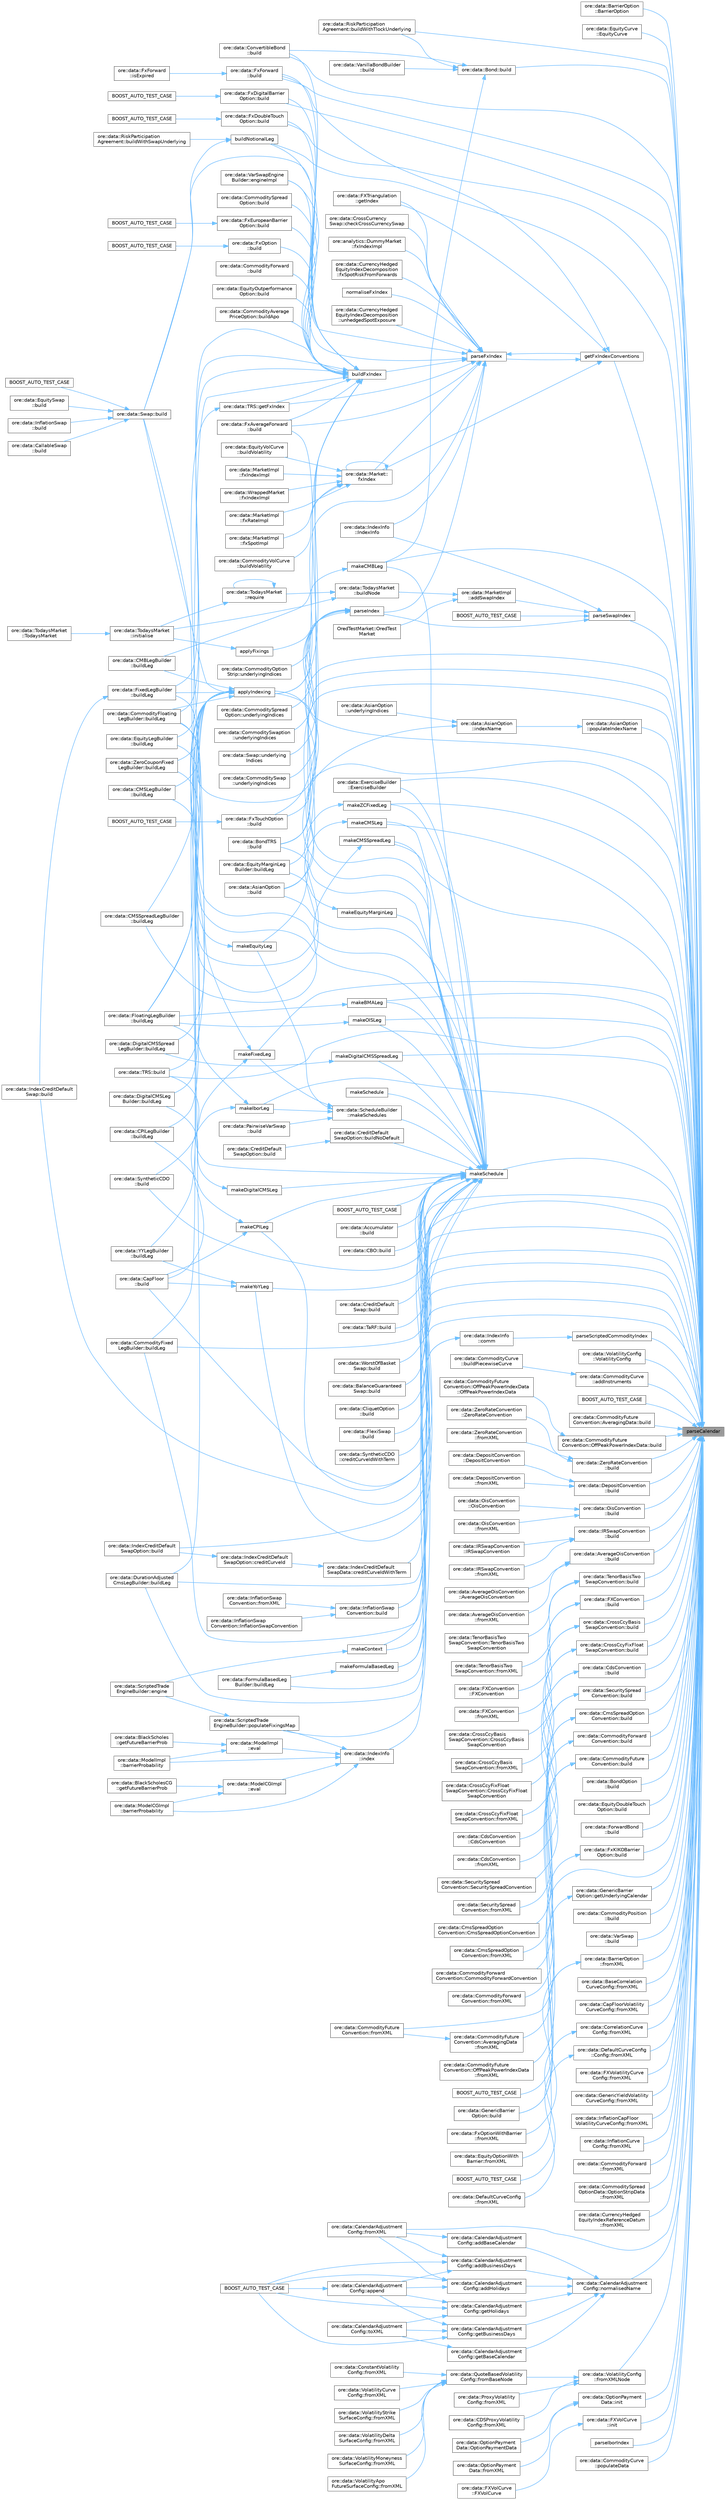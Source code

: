 digraph "parseCalendar"
{
 // INTERACTIVE_SVG=YES
 // LATEX_PDF_SIZE
  bgcolor="transparent";
  edge [fontname=Helvetica,fontsize=10,labelfontname=Helvetica,labelfontsize=10];
  node [fontname=Helvetica,fontsize=10,shape=box,height=0.2,width=0.4];
  rankdir="RL";
  Node1 [label="parseCalendar",height=0.2,width=0.4,color="gray40", fillcolor="grey60", style="filled", fontcolor="black",tooltip="Convert text to QuantLib::Calendar."];
  Node1 -> Node2 [dir="back",color="steelblue1",style="solid"];
  Node2 [label="ore::data::BarrierOption\l::BarrierOption",height=0.2,width=0.4,color="grey40", fillcolor="white", style="filled",URL="$classore_1_1data_1_1_barrier_option.html#ae02922b1ae09802a74d4ea2b06482c57",tooltip=" "];
  Node1 -> Node3 [dir="back",color="steelblue1",style="solid"];
  Node3 [label="ore::data::EquityCurve\l::EquityCurve",height=0.2,width=0.4,color="grey40", fillcolor="white", style="filled",URL="$classore_1_1data_1_1_equity_curve.html#aa0b93fc44d9ba933557ebfd0796d8e5d",tooltip="Detailed constructor."];
  Node1 -> Node4 [dir="back",color="steelblue1",style="solid"];
  Node4 [label="ore::data::ExerciseBuilder\l::ExerciseBuilder",height=0.2,width=0.4,color="grey40", fillcolor="white", style="filled",URL="$classore_1_1data_1_1_exercise_builder.html#a616a8a498a5610f9c35725ae63a8929f",tooltip=" "];
  Node1 -> Node5 [dir="back",color="steelblue1",style="solid"];
  Node5 [label="ore::data::VolatilityConfig\l::VolatilityConfig",height=0.2,width=0.4,color="grey40", fillcolor="white", style="filled",URL="$classore_1_1data_1_1_volatility_config.html#a9b59fd3f07fe1df226a0dbc872bf7524",tooltip=" "];
  Node1 -> Node6 [dir="back",color="steelblue1",style="solid"];
  Node6 [label="ore::data::CommodityCurve\l::addInstruments",height=0.2,width=0.4,color="grey40", fillcolor="white", style="filled",URL="$classore_1_1data_1_1_commodity_curve.html#afb12407f81eadbfd2463e61f4898c7ac",tooltip=" "];
  Node6 -> Node7 [dir="back",color="steelblue1",style="solid"];
  Node7 [label="ore::data::CommodityCurve\l::buildPiecewiseCurve",height=0.2,width=0.4,color="grey40", fillcolor="white", style="filled",URL="$classore_1_1data_1_1_commodity_curve.html#a771e0386d3a147f22a46b810d82f4fd3",tooltip="Build commodity piecewise price curve."];
  Node1 -> Node8 [dir="back",color="steelblue1",style="solid"];
  Node8 [label="applyIndexing",height=0.2,width=0.4,color="grey40", fillcolor="white", style="filled",URL="$namespaceore_1_1data.html#a5d06d31ceafbb5a0bf0f9a4dbd09ab7e",tooltip=" "];
  Node8 -> Node9 [dir="back",color="steelblue1",style="solid"];
  Node9 [label="ore::data::Swap::build",height=0.2,width=0.4,color="grey40", fillcolor="white", style="filled",URL="$classore_1_1data_1_1_swap.html#af7b69d5b18d278257927e32b10a23ee6",tooltip="Build QuantLib/QuantExt instrument, link pricing engine."];
  Node9 -> Node10 [dir="back",color="steelblue1",style="solid"];
  Node10 [label="BOOST_AUTO_TEST_CASE",height=0.2,width=0.4,color="grey40", fillcolor="white", style="filled",URL="$test_2todaysmarket_8cpp.html#aeb43366ac05a65218ef11c74fa7a5650",tooltip=" "];
  Node9 -> Node11 [dir="back",color="steelblue1",style="solid"];
  Node11 [label="ore::data::EquitySwap\l::build",height=0.2,width=0.4,color="grey40", fillcolor="white", style="filled",URL="$classore_1_1data_1_1_equity_swap.html#af7b69d5b18d278257927e32b10a23ee6",tooltip="Trade interface."];
  Node9 -> Node12 [dir="back",color="steelblue1",style="solid"];
  Node12 [label="ore::data::InflationSwap\l::build",height=0.2,width=0.4,color="grey40", fillcolor="white", style="filled",URL="$classore_1_1data_1_1_inflation_swap.html#af7b69d5b18d278257927e32b10a23ee6",tooltip="Trade interface."];
  Node9 -> Node13 [dir="back",color="steelblue1",style="solid"];
  Node13 [label="ore::data::CallableSwap\l::build",height=0.2,width=0.4,color="grey40", fillcolor="white", style="filled",URL="$classore_1_1data_1_1_callable_swap.html#ab1db499ff5e65c59fd2009d62276fdaf",tooltip="Build QuantLib/QuantExt instrument, link pricing engine."];
  Node8 -> Node14 [dir="back",color="steelblue1",style="solid"];
  Node14 [label="ore::data::FixedLegBuilder\l::buildLeg",height=0.2,width=0.4,color="grey40", fillcolor="white", style="filled",URL="$classore_1_1data_1_1_fixed_leg_builder.html#aea285351d9f3458189a9e2d965349d23",tooltip=" "];
  Node14 -> Node15 [dir="back",color="steelblue1",style="solid"];
  Node15 [label="ore::data::IndexCreditDefault\lSwap::build",height=0.2,width=0.4,color="grey40", fillcolor="white", style="filled",URL="$classore_1_1data_1_1_index_credit_default_swap.html#af7b69d5b18d278257927e32b10a23ee6",tooltip=" "];
  Node8 -> Node16 [dir="back",color="steelblue1",style="solid"];
  Node16 [label="ore::data::ZeroCouponFixed\lLegBuilder::buildLeg",height=0.2,width=0.4,color="grey40", fillcolor="white", style="filled",URL="$classore_1_1data_1_1_zero_coupon_fixed_leg_builder.html#aea285351d9f3458189a9e2d965349d23",tooltip=" "];
  Node8 -> Node17 [dir="back",color="steelblue1",style="solid"];
  Node17 [label="ore::data::FloatingLegBuilder\l::buildLeg",height=0.2,width=0.4,color="grey40", fillcolor="white", style="filled",URL="$classore_1_1data_1_1_floating_leg_builder.html#aea285351d9f3458189a9e2d965349d23",tooltip=" "];
  Node8 -> Node18 [dir="back",color="steelblue1",style="solid"];
  Node18 [label="ore::data::CPILegBuilder\l::buildLeg",height=0.2,width=0.4,color="grey40", fillcolor="white", style="filled",URL="$classore_1_1data_1_1_c_p_i_leg_builder.html#aea285351d9f3458189a9e2d965349d23",tooltip=" "];
  Node8 -> Node19 [dir="back",color="steelblue1",style="solid"];
  Node19 [label="ore::data::YYLegBuilder\l::buildLeg",height=0.2,width=0.4,color="grey40", fillcolor="white", style="filled",URL="$classore_1_1data_1_1_y_y_leg_builder.html#aea285351d9f3458189a9e2d965349d23",tooltip=" "];
  Node8 -> Node20 [dir="back",color="steelblue1",style="solid"];
  Node20 [label="ore::data::CMSLegBuilder\l::buildLeg",height=0.2,width=0.4,color="grey40", fillcolor="white", style="filled",URL="$classore_1_1data_1_1_c_m_s_leg_builder.html#aea285351d9f3458189a9e2d965349d23",tooltip=" "];
  Node8 -> Node21 [dir="back",color="steelblue1",style="solid"];
  Node21 [label="ore::data::CMBLegBuilder\l::buildLeg",height=0.2,width=0.4,color="grey40", fillcolor="white", style="filled",URL="$classore_1_1data_1_1_c_m_b_leg_builder.html#aea285351d9f3458189a9e2d965349d23",tooltip=" "];
  Node8 -> Node22 [dir="back",color="steelblue1",style="solid"];
  Node22 [label="ore::data::DigitalCMSLeg\lBuilder::buildLeg",height=0.2,width=0.4,color="grey40", fillcolor="white", style="filled",URL="$classore_1_1data_1_1_digital_c_m_s_leg_builder.html#aea285351d9f3458189a9e2d965349d23",tooltip=" "];
  Node8 -> Node23 [dir="back",color="steelblue1",style="solid"];
  Node23 [label="ore::data::CMSSpreadLegBuilder\l::buildLeg",height=0.2,width=0.4,color="grey40", fillcolor="white", style="filled",URL="$classore_1_1data_1_1_c_m_s_spread_leg_builder.html#aea285351d9f3458189a9e2d965349d23",tooltip=" "];
  Node8 -> Node24 [dir="back",color="steelblue1",style="solid"];
  Node24 [label="ore::data::DigitalCMSSpread\lLegBuilder::buildLeg",height=0.2,width=0.4,color="grey40", fillcolor="white", style="filled",URL="$classore_1_1data_1_1_digital_c_m_s_spread_leg_builder.html#aea285351d9f3458189a9e2d965349d23",tooltip=" "];
  Node8 -> Node25 [dir="back",color="steelblue1",style="solid"];
  Node25 [label="ore::data::DurationAdjusted\lCmsLegBuilder::buildLeg",height=0.2,width=0.4,color="grey40", fillcolor="white", style="filled",URL="$classore_1_1data_1_1_duration_adjusted_cms_leg_builder.html#acb28979da2d410bdc9e47181a3d2c47f",tooltip=" "];
  Node8 -> Node26 [dir="back",color="steelblue1",style="solid"];
  Node26 [label="ore::data::CommodityFixed\lLegBuilder::buildLeg",height=0.2,width=0.4,color="grey40", fillcolor="white", style="filled",URL="$classore_1_1data_1_1_commodity_fixed_leg_builder.html#a1e327fffe1588e7813e797d48b1b3420",tooltip=" "];
  Node8 -> Node27 [dir="back",color="steelblue1",style="solid"];
  Node27 [label="ore::data::CommodityFloating\lLegBuilder::buildLeg",height=0.2,width=0.4,color="grey40", fillcolor="white", style="filled",URL="$classore_1_1data_1_1_commodity_floating_leg_builder.html#a1e327fffe1588e7813e797d48b1b3420",tooltip=" "];
  Node1 -> Node28 [dir="back",color="steelblue1",style="solid"];
  Node28 [label="BOOST_AUTO_TEST_CASE",height=0.2,width=0.4,color="grey40", fillcolor="white", style="filled",URL="$calendaradjustment_8cpp.html#a31809107c561dbf691a15e065a1e5d3a",tooltip=" "];
  Node1 -> Node29 [dir="back",color="steelblue1",style="solid"];
  Node29 [label="ore::data::CommodityFuture\lConvention::AveragingData::build",height=0.2,width=0.4,color="grey40", fillcolor="white", style="filled",URL="$classore_1_1data_1_1_commodity_future_convention_1_1_averaging_data.html#a7740c7ab195c03ac140f1f75f633470f",tooltip="Populate members."];
  Node1 -> Node30 [dir="back",color="steelblue1",style="solid"];
  Node30 [label="ore::data::CommodityFuture\lConvention::OffPeakPowerIndexData::build",height=0.2,width=0.4,color="grey40", fillcolor="white", style="filled",URL="$classore_1_1data_1_1_commodity_future_convention_1_1_off_peak_power_index_data.html#a7740c7ab195c03ac140f1f75f633470f",tooltip=" "];
  Node30 -> Node31 [dir="back",color="steelblue1",style="solid"];
  Node31 [label="ore::data::CommodityFuture\lConvention::OffPeakPowerIndexData\l::OffPeakPowerIndexData",height=0.2,width=0.4,color="grey40", fillcolor="white", style="filled",URL="$classore_1_1data_1_1_commodity_future_convention_1_1_off_peak_power_index_data.html#a22edb3df88a8efc4fbbb93955b4978fe",tooltip="Detailed constructor."];
  Node1 -> Node32 [dir="back",color="steelblue1",style="solid"];
  Node32 [label="ore::data::ZeroRateConvention\l::build",height=0.2,width=0.4,color="grey40", fillcolor="white", style="filled",URL="$classore_1_1data_1_1_zero_rate_convention.html#a9169b2d8ee8001dbb250c4ce2c26818c",tooltip=" "];
  Node32 -> Node33 [dir="back",color="steelblue1",style="solid"];
  Node33 [label="ore::data::ZeroRateConvention\l::ZeroRateConvention",height=0.2,width=0.4,color="grey40", fillcolor="white", style="filled",URL="$classore_1_1data_1_1_zero_rate_convention.html#ad26fe22a5eac43011d06271a418ef9a4",tooltip=" "];
  Node32 -> Node34 [dir="back",color="steelblue1",style="solid"];
  Node34 [label="ore::data::ZeroRateConvention\l::fromXML",height=0.2,width=0.4,color="grey40", fillcolor="white", style="filled",URL="$classore_1_1data_1_1_zero_rate_convention.html#a7741ae0fc924943de5bfe02928262eb7",tooltip=" "];
  Node1 -> Node35 [dir="back",color="steelblue1",style="solid"];
  Node35 [label="ore::data::DepositConvention\l::build",height=0.2,width=0.4,color="grey40", fillcolor="white", style="filled",URL="$classore_1_1data_1_1_deposit_convention.html#a9169b2d8ee8001dbb250c4ce2c26818c",tooltip=" "];
  Node35 -> Node36 [dir="back",color="steelblue1",style="solid"];
  Node36 [label="ore::data::DepositConvention\l::DepositConvention",height=0.2,width=0.4,color="grey40", fillcolor="white", style="filled",URL="$classore_1_1data_1_1_deposit_convention.html#a6c8afe114e02850388278cb8a0ffc667",tooltip="Detailed constructor."];
  Node35 -> Node37 [dir="back",color="steelblue1",style="solid"];
  Node37 [label="ore::data::DepositConvention\l::fromXML",height=0.2,width=0.4,color="grey40", fillcolor="white", style="filled",URL="$classore_1_1data_1_1_deposit_convention.html#a7741ae0fc924943de5bfe02928262eb7",tooltip=" "];
  Node1 -> Node38 [dir="back",color="steelblue1",style="solid"];
  Node38 [label="ore::data::OisConvention\l::build",height=0.2,width=0.4,color="grey40", fillcolor="white", style="filled",URL="$classore_1_1data_1_1_ois_convention.html#a9169b2d8ee8001dbb250c4ce2c26818c",tooltip=" "];
  Node38 -> Node39 [dir="back",color="steelblue1",style="solid"];
  Node39 [label="ore::data::OisConvention\l::OisConvention",height=0.2,width=0.4,color="grey40", fillcolor="white", style="filled",URL="$classore_1_1data_1_1_ois_convention.html#a39b6bb0f4aba9408f5903cae68fbfce4",tooltip="Detailed constructor."];
  Node38 -> Node40 [dir="back",color="steelblue1",style="solid"];
  Node40 [label="ore::data::OisConvention\l::fromXML",height=0.2,width=0.4,color="grey40", fillcolor="white", style="filled",URL="$classore_1_1data_1_1_ois_convention.html#a7741ae0fc924943de5bfe02928262eb7",tooltip=" "];
  Node1 -> Node41 [dir="back",color="steelblue1",style="solid"];
  Node41 [label="ore::data::IRSwapConvention\l::build",height=0.2,width=0.4,color="grey40", fillcolor="white", style="filled",URL="$classore_1_1data_1_1_i_r_swap_convention.html#a9169b2d8ee8001dbb250c4ce2c26818c",tooltip=" "];
  Node41 -> Node42 [dir="back",color="steelblue1",style="solid"];
  Node42 [label="ore::data::IRSwapConvention\l::IRSwapConvention",height=0.2,width=0.4,color="grey40", fillcolor="white", style="filled",URL="$classore_1_1data_1_1_i_r_swap_convention.html#ab50adb6b2b2fb3d3547820f985c1146e",tooltip="Detailed constructor."];
  Node41 -> Node43 [dir="back",color="steelblue1",style="solid"];
  Node43 [label="ore::data::IRSwapConvention\l::fromXML",height=0.2,width=0.4,color="grey40", fillcolor="white", style="filled",URL="$classore_1_1data_1_1_i_r_swap_convention.html#a7741ae0fc924943de5bfe02928262eb7",tooltip=" "];
  Node1 -> Node44 [dir="back",color="steelblue1",style="solid"];
  Node44 [label="ore::data::AverageOisConvention\l::build",height=0.2,width=0.4,color="grey40", fillcolor="white", style="filled",URL="$classore_1_1data_1_1_average_ois_convention.html#a9169b2d8ee8001dbb250c4ce2c26818c",tooltip=" "];
  Node44 -> Node45 [dir="back",color="steelblue1",style="solid"];
  Node45 [label="ore::data::AverageOisConvention\l::AverageOisConvention",height=0.2,width=0.4,color="grey40", fillcolor="white", style="filled",URL="$classore_1_1data_1_1_average_ois_convention.html#a9838d3e045f960f21376b79ee0220e77",tooltip="Detailed constructor."];
  Node44 -> Node46 [dir="back",color="steelblue1",style="solid"];
  Node46 [label="ore::data::AverageOisConvention\l::fromXML",height=0.2,width=0.4,color="grey40", fillcolor="white", style="filled",URL="$classore_1_1data_1_1_average_ois_convention.html#a7741ae0fc924943de5bfe02928262eb7",tooltip=" "];
  Node1 -> Node47 [dir="back",color="steelblue1",style="solid"];
  Node47 [label="ore::data::TenorBasisTwo\lSwapConvention::build",height=0.2,width=0.4,color="grey40", fillcolor="white", style="filled",URL="$classore_1_1data_1_1_tenor_basis_two_swap_convention.html#a9169b2d8ee8001dbb250c4ce2c26818c",tooltip=" "];
  Node47 -> Node48 [dir="back",color="steelblue1",style="solid"];
  Node48 [label="ore::data::TenorBasisTwo\lSwapConvention::TenorBasisTwo\lSwapConvention",height=0.2,width=0.4,color="grey40", fillcolor="white", style="filled",URL="$classore_1_1data_1_1_tenor_basis_two_swap_convention.html#a8579e4ea25d2483ef3f43f7eacf9e090",tooltip="Detailed constructor."];
  Node47 -> Node49 [dir="back",color="steelblue1",style="solid"];
  Node49 [label="ore::data::TenorBasisTwo\lSwapConvention::fromXML",height=0.2,width=0.4,color="grey40", fillcolor="white", style="filled",URL="$classore_1_1data_1_1_tenor_basis_two_swap_convention.html#a7741ae0fc924943de5bfe02928262eb7",tooltip=" "];
  Node1 -> Node50 [dir="back",color="steelblue1",style="solid"];
  Node50 [label="ore::data::FXConvention\l::build",height=0.2,width=0.4,color="grey40", fillcolor="white", style="filled",URL="$classore_1_1data_1_1_f_x_convention.html#a9169b2d8ee8001dbb250c4ce2c26818c",tooltip=" "];
  Node50 -> Node51 [dir="back",color="steelblue1",style="solid"];
  Node51 [label="ore::data::FXConvention\l::FXConvention",height=0.2,width=0.4,color="grey40", fillcolor="white", style="filled",URL="$classore_1_1data_1_1_f_x_convention.html#aee9f18c258c86e4f1f465cc3ac65b069",tooltip="Detailed constructor."];
  Node50 -> Node52 [dir="back",color="steelblue1",style="solid"];
  Node52 [label="ore::data::FXConvention\l::fromXML",height=0.2,width=0.4,color="grey40", fillcolor="white", style="filled",URL="$classore_1_1data_1_1_f_x_convention.html#a7741ae0fc924943de5bfe02928262eb7",tooltip=" "];
  Node1 -> Node53 [dir="back",color="steelblue1",style="solid"];
  Node53 [label="ore::data::CrossCcyBasis\lSwapConvention::build",height=0.2,width=0.4,color="grey40", fillcolor="white", style="filled",URL="$classore_1_1data_1_1_cross_ccy_basis_swap_convention.html#a9169b2d8ee8001dbb250c4ce2c26818c",tooltip=" "];
  Node53 -> Node54 [dir="back",color="steelblue1",style="solid"];
  Node54 [label="ore::data::CrossCcyBasis\lSwapConvention::CrossCcyBasis\lSwapConvention",height=0.2,width=0.4,color="grey40", fillcolor="white", style="filled",URL="$classore_1_1data_1_1_cross_ccy_basis_swap_convention.html#a8807c7211b0f825d45007a051c153408",tooltip="Detailed constructor."];
  Node53 -> Node55 [dir="back",color="steelblue1",style="solid"];
  Node55 [label="ore::data::CrossCcyBasis\lSwapConvention::fromXML",height=0.2,width=0.4,color="grey40", fillcolor="white", style="filled",URL="$classore_1_1data_1_1_cross_ccy_basis_swap_convention.html#a7741ae0fc924943de5bfe02928262eb7",tooltip=" "];
  Node1 -> Node56 [dir="back",color="steelblue1",style="solid"];
  Node56 [label="ore::data::CrossCcyFixFloat\lSwapConvention::build",height=0.2,width=0.4,color="grey40", fillcolor="white", style="filled",URL="$classore_1_1data_1_1_cross_ccy_fix_float_swap_convention.html#a9169b2d8ee8001dbb250c4ce2c26818c",tooltip=" "];
  Node56 -> Node57 [dir="back",color="steelblue1",style="solid"];
  Node57 [label="ore::data::CrossCcyFixFloat\lSwapConvention::CrossCcyFixFloat\lSwapConvention",height=0.2,width=0.4,color="grey40", fillcolor="white", style="filled",URL="$classore_1_1data_1_1_cross_ccy_fix_float_swap_convention.html#ac2a4922c491d13369552b1550b0c24c4",tooltip="Detailed constructor."];
  Node56 -> Node58 [dir="back",color="steelblue1",style="solid"];
  Node58 [label="ore::data::CrossCcyFixFloat\lSwapConvention::fromXML",height=0.2,width=0.4,color="grey40", fillcolor="white", style="filled",URL="$classore_1_1data_1_1_cross_ccy_fix_float_swap_convention.html#a7741ae0fc924943de5bfe02928262eb7",tooltip=" "];
  Node1 -> Node59 [dir="back",color="steelblue1",style="solid"];
  Node59 [label="ore::data::CdsConvention\l::build",height=0.2,width=0.4,color="grey40", fillcolor="white", style="filled",URL="$classore_1_1data_1_1_cds_convention.html#a9169b2d8ee8001dbb250c4ce2c26818c",tooltip=" "];
  Node59 -> Node60 [dir="back",color="steelblue1",style="solid"];
  Node60 [label="ore::data::CdsConvention\l::CdsConvention",height=0.2,width=0.4,color="grey40", fillcolor="white", style="filled",URL="$classore_1_1data_1_1_cds_convention.html#a270a933d15d3bb388ce2da99605fa636",tooltip="Detailed constructor."];
  Node59 -> Node61 [dir="back",color="steelblue1",style="solid"];
  Node61 [label="ore::data::CdsConvention\l::fromXML",height=0.2,width=0.4,color="grey40", fillcolor="white", style="filled",URL="$classore_1_1data_1_1_cds_convention.html#a4778b06b7d09ca591f7ea9dfb6e5d699",tooltip=" "];
  Node1 -> Node62 [dir="back",color="steelblue1",style="solid"];
  Node62 [label="ore::data::InflationSwap\lConvention::build",height=0.2,width=0.4,color="grey40", fillcolor="white", style="filled",URL="$classore_1_1data_1_1_inflation_swap_convention.html#a9169b2d8ee8001dbb250c4ce2c26818c",tooltip=" "];
  Node62 -> Node63 [dir="back",color="steelblue1",style="solid"];
  Node63 [label="ore::data::InflationSwap\lConvention::InflationSwapConvention",height=0.2,width=0.4,color="grey40", fillcolor="white", style="filled",URL="$classore_1_1data_1_1_inflation_swap_convention.html#acc33d4a45318920ad94bc2565107f5c2",tooltip=" "];
  Node62 -> Node64 [dir="back",color="steelblue1",style="solid"];
  Node64 [label="ore::data::InflationSwap\lConvention::fromXML",height=0.2,width=0.4,color="grey40", fillcolor="white", style="filled",URL="$classore_1_1data_1_1_inflation_swap_convention.html#a7741ae0fc924943de5bfe02928262eb7",tooltip=" "];
  Node1 -> Node65 [dir="back",color="steelblue1",style="solid"];
  Node65 [label="ore::data::SecuritySpread\lConvention::build",height=0.2,width=0.4,color="grey40", fillcolor="white", style="filled",URL="$classore_1_1data_1_1_security_spread_convention.html#a9169b2d8ee8001dbb250c4ce2c26818c",tooltip=" "];
  Node65 -> Node66 [dir="back",color="steelblue1",style="solid"];
  Node66 [label="ore::data::SecuritySpread\lConvention::SecuritySpreadConvention",height=0.2,width=0.4,color="grey40", fillcolor="white", style="filled",URL="$classore_1_1data_1_1_security_spread_convention.html#ab3315e0ff3a89c2645ea1face5c0abad",tooltip=" "];
  Node65 -> Node67 [dir="back",color="steelblue1",style="solid"];
  Node67 [label="ore::data::SecuritySpread\lConvention::fromXML",height=0.2,width=0.4,color="grey40", fillcolor="white", style="filled",URL="$classore_1_1data_1_1_security_spread_convention.html#a7741ae0fc924943de5bfe02928262eb7",tooltip=" "];
  Node1 -> Node68 [dir="back",color="steelblue1",style="solid"];
  Node68 [label="ore::data::CmsSpreadOption\lConvention::build",height=0.2,width=0.4,color="grey40", fillcolor="white", style="filled",URL="$classore_1_1data_1_1_cms_spread_option_convention.html#a9169b2d8ee8001dbb250c4ce2c26818c",tooltip=" "];
  Node68 -> Node69 [dir="back",color="steelblue1",style="solid"];
  Node69 [label="ore::data::CmsSpreadOption\lConvention::CmsSpreadOptionConvention",height=0.2,width=0.4,color="grey40", fillcolor="white", style="filled",URL="$classore_1_1data_1_1_cms_spread_option_convention.html#afef3e14128d761b923e8393a3bafad5b",tooltip="Detailed constructor."];
  Node68 -> Node70 [dir="back",color="steelblue1",style="solid"];
  Node70 [label="ore::data::CmsSpreadOption\lConvention::fromXML",height=0.2,width=0.4,color="grey40", fillcolor="white", style="filled",URL="$classore_1_1data_1_1_cms_spread_option_convention.html#a7741ae0fc924943de5bfe02928262eb7",tooltip=" "];
  Node1 -> Node71 [dir="back",color="steelblue1",style="solid"];
  Node71 [label="ore::data::CommodityForward\lConvention::build",height=0.2,width=0.4,color="grey40", fillcolor="white", style="filled",URL="$classore_1_1data_1_1_commodity_forward_convention.html#a9169b2d8ee8001dbb250c4ce2c26818c",tooltip=" "];
  Node71 -> Node72 [dir="back",color="steelblue1",style="solid"];
  Node72 [label="ore::data::CommodityForward\lConvention::CommodityForwardConvention",height=0.2,width=0.4,color="grey40", fillcolor="white", style="filled",URL="$classore_1_1data_1_1_commodity_forward_convention.html#ac5ca86144ccc19bc46c75bbba0497d9a",tooltip="Detailed constructor."];
  Node71 -> Node73 [dir="back",color="steelblue1",style="solid"];
  Node73 [label="ore::data::CommodityForward\lConvention::fromXML",height=0.2,width=0.4,color="grey40", fillcolor="white", style="filled",URL="$classore_1_1data_1_1_commodity_forward_convention.html#a7741ae0fc924943de5bfe02928262eb7",tooltip=" "];
  Node1 -> Node74 [dir="back",color="steelblue1",style="solid"];
  Node74 [label="ore::data::CommodityFuture\lConvention::build",height=0.2,width=0.4,color="grey40", fillcolor="white", style="filled",URL="$classore_1_1data_1_1_commodity_future_convention.html#a9169b2d8ee8001dbb250c4ce2c26818c",tooltip="Implementation."];
  Node74 -> Node75 [dir="back",color="steelblue1",style="solid"];
  Node75 [label="ore::data::CommodityFuture\lConvention::AveragingData\l::fromXML",height=0.2,width=0.4,color="grey40", fillcolor="white", style="filled",URL="$classore_1_1data_1_1_commodity_future_convention_1_1_averaging_data.html#a7741ae0fc924943de5bfe02928262eb7",tooltip="Serialisation."];
  Node75 -> Node76 [dir="back",color="steelblue1",style="solid"];
  Node76 [label="ore::data::CommodityFuture\lConvention::fromXML",height=0.2,width=0.4,color="grey40", fillcolor="white", style="filled",URL="$classore_1_1data_1_1_commodity_future_convention.html#a7741ae0fc924943de5bfe02928262eb7",tooltip="Serialisation."];
  Node74 -> Node77 [dir="back",color="steelblue1",style="solid"];
  Node77 [label="ore::data::CommodityFuture\lConvention::OffPeakPowerIndexData\l::fromXML",height=0.2,width=0.4,color="grey40", fillcolor="white", style="filled",URL="$classore_1_1data_1_1_commodity_future_convention_1_1_off_peak_power_index_data.html#a7741ae0fc924943de5bfe02928262eb7",tooltip=" "];
  Node74 -> Node76 [dir="back",color="steelblue1",style="solid"];
  Node1 -> Node78 [dir="back",color="steelblue1",style="solid"];
  Node78 [label="ore::data::Bond::build",height=0.2,width=0.4,color="grey40", fillcolor="white", style="filled",URL="$classore_1_1data_1_1_bond.html#af7b69d5b18d278257927e32b10a23ee6",tooltip="Trade interface."];
  Node78 -> Node79 [dir="back",color="steelblue1",style="solid"];
  Node79 [label="ore::data::VanillaBondBuilder\l::build",height=0.2,width=0.4,color="grey40", fillcolor="white", style="filled",URL="$structore_1_1data_1_1_vanilla_bond_builder.html#ae1e21501ab505df04314d15d13f876e1",tooltip=" "];
  Node78 -> Node80 [dir="back",color="steelblue1",style="solid"];
  Node80 [label="ore::data::ConvertibleBond\l::build",height=0.2,width=0.4,color="grey40", fillcolor="white", style="filled",URL="$classore_1_1data_1_1_convertible_bond.html#ab1db499ff5e65c59fd2009d62276fdaf",tooltip=" "];
  Node78 -> Node81 [dir="back",color="steelblue1",style="solid"];
  Node81 [label="ore::data::RiskParticipation\lAgreement::buildWithTlockUnderlying",height=0.2,width=0.4,color="grey40", fillcolor="white", style="filled",URL="$classore_1_1data_1_1_risk_participation_agreement.html#a225490c21ddfa2450a67f04007c16f4c",tooltip=" "];
  Node78 -> Node82 [dir="back",color="steelblue1",style="solid"];
  Node82 [label="makeCMBLeg",height=0.2,width=0.4,color="grey40", fillcolor="white", style="filled",URL="$namespaceore_1_1data.html#a7e30fb6a46cf70b26b33a0528e47cd6c",tooltip=" "];
  Node82 -> Node21 [dir="back",color="steelblue1",style="solid"];
  Node1 -> Node83 [dir="back",color="steelblue1",style="solid"];
  Node83 [label="ore::data::BondOption\l::build",height=0.2,width=0.4,color="grey40", fillcolor="white", style="filled",URL="$classore_1_1data_1_1_bond_option.html#af7b69d5b18d278257927e32b10a23ee6",tooltip=" "];
  Node1 -> Node84 [dir="back",color="steelblue1",style="solid"];
  Node84 [label="ore::data::BondTRS\l::build",height=0.2,width=0.4,color="grey40", fillcolor="white", style="filled",URL="$classore_1_1data_1_1_bond_t_r_s.html#af7b69d5b18d278257927e32b10a23ee6",tooltip=" "];
  Node1 -> Node85 [dir="back",color="steelblue1",style="solid"];
  Node85 [label="ore::data::EquityDoubleTouch\lOption::build",height=0.2,width=0.4,color="grey40", fillcolor="white", style="filled",URL="$classore_1_1data_1_1_equity_double_touch_option.html#af7b69d5b18d278257927e32b10a23ee6",tooltip="Build QuantLib/QuantExt instrument, link pricing engine."];
  Node1 -> Node86 [dir="back",color="steelblue1",style="solid"];
  Node86 [label="ore::data::ForwardBond\l::build",height=0.2,width=0.4,color="grey40", fillcolor="white", style="filled",URL="$classore_1_1data_1_1_forward_bond.html#af7b69d5b18d278257927e32b10a23ee6",tooltip=" "];
  Node1 -> Node87 [dir="back",color="steelblue1",style="solid"];
  Node87 [label="ore::data::FxDigitalBarrier\lOption::build",height=0.2,width=0.4,color="grey40", fillcolor="white", style="filled",URL="$classore_1_1data_1_1_fx_digital_barrier_option.html#af7b69d5b18d278257927e32b10a23ee6",tooltip="Build QuantLib/QuantExt instrument, link pricing engine."];
  Node87 -> Node88 [dir="back",color="steelblue1",style="solid"];
  Node88 [label="BOOST_AUTO_TEST_CASE",height=0.2,width=0.4,color="grey40", fillcolor="white", style="filled",URL="$fxexotics_8cpp.html#a1bb3d76e35ea3c22bb6f167cc5a2a9fa",tooltip=" "];
  Node1 -> Node89 [dir="back",color="steelblue1",style="solid"];
  Node89 [label="ore::data::FxDoubleTouch\lOption::build",height=0.2,width=0.4,color="grey40", fillcolor="white", style="filled",URL="$classore_1_1data_1_1_fx_double_touch_option.html#af7b69d5b18d278257927e32b10a23ee6",tooltip="Build QuantLib/QuantExt instrument, link pricing engine."];
  Node89 -> Node90 [dir="back",color="steelblue1",style="solid"];
  Node90 [label="BOOST_AUTO_TEST_CASE",height=0.2,width=0.4,color="grey40", fillcolor="white", style="filled",URL="$fxexotics_8cpp.html#a356626221d09fa0287e4f5d1646ca231",tooltip=" "];
  Node1 -> Node91 [dir="back",color="steelblue1",style="solid"];
  Node91 [label="ore::data::FxForward\l::build",height=0.2,width=0.4,color="grey40", fillcolor="white", style="filled",URL="$classore_1_1data_1_1_fx_forward.html#af7b69d5b18d278257927e32b10a23ee6",tooltip="Build QuantLib/QuantExt instrument, link pricing engine."];
  Node91 -> Node92 [dir="back",color="steelblue1",style="solid"];
  Node92 [label="ore::data::FxForward\l::isExpired",height=0.2,width=0.4,color="grey40", fillcolor="white", style="filled",URL="$classore_1_1data_1_1_fx_forward.html#a77c4e850102803446246df093a25943d",tooltip=" "];
  Node1 -> Node93 [dir="back",color="steelblue1",style="solid"];
  Node93 [label="ore::data::FxKIKOBarrier\lOption::build",height=0.2,width=0.4,color="grey40", fillcolor="white", style="filled",URL="$classore_1_1data_1_1_fx_k_i_k_o_barrier_option.html#af7b69d5b18d278257927e32b10a23ee6",tooltip="Build QuantLib/QuantExt instrument, link pricing engine."];
  Node93 -> Node94 [dir="back",color="steelblue1",style="solid"];
  Node94 [label="BOOST_AUTO_TEST_CASE",height=0.2,width=0.4,color="grey40", fillcolor="white", style="filled",URL="$fxexotics_8cpp.html#ae4a8f5fc2a666b87316a20b9716625b7",tooltip=" "];
  Node1 -> Node95 [dir="back",color="steelblue1",style="solid"];
  Node95 [label="ore::data::FxTouchOption\l::build",height=0.2,width=0.4,color="grey40", fillcolor="white", style="filled",URL="$classore_1_1data_1_1_fx_touch_option.html#af7b69d5b18d278257927e32b10a23ee6",tooltip="Build QuantLib/QuantExt instrument, link pricing engine."];
  Node95 -> Node96 [dir="back",color="steelblue1",style="solid"];
  Node96 [label="BOOST_AUTO_TEST_CASE",height=0.2,width=0.4,color="grey40", fillcolor="white", style="filled",URL="$fxexotics_8cpp.html#a81ded61bff8d1f143845d1a8063ab363",tooltip=" "];
  Node1 -> Node97 [dir="back",color="steelblue1",style="solid"];
  Node97 [label="ore::data::GenericBarrier\lOption::build",height=0.2,width=0.4,color="grey40", fillcolor="white", style="filled",URL="$classore_1_1data_1_1_generic_barrier_option.html#af7b69d5b18d278257927e32b10a23ee6",tooltip=" "];
  Node1 -> Node98 [dir="back",color="steelblue1",style="solid"];
  Node98 [label="ore::data::TRS::build",height=0.2,width=0.4,color="grey40", fillcolor="white", style="filled",URL="$classore_1_1data_1_1_t_r_s.html#af7b69d5b18d278257927e32b10a23ee6",tooltip=" "];
  Node1 -> Node99 [dir="back",color="steelblue1",style="solid"];
  Node99 [label="ore::data::CommodityPosition\l::build",height=0.2,width=0.4,color="grey40", fillcolor="white", style="filled",URL="$classore_1_1data_1_1_commodity_position.html#ab1db499ff5e65c59fd2009d62276fdaf",tooltip=" "];
  Node1 -> Node80 [dir="back",color="steelblue1",style="solid"];
  Node1 -> Node100 [dir="back",color="steelblue1",style="solid"];
  Node100 [label="ore::data::VarSwap\l::build",height=0.2,width=0.4,color="grey40", fillcolor="white", style="filled",URL="$classore_1_1data_1_1_var_swap.html#ab1db499ff5e65c59fd2009d62276fdaf",tooltip=" "];
  Node1 -> Node25 [dir="back",color="steelblue1",style="solid"];
  Node1 -> Node101 [dir="back",color="steelblue1",style="solid"];
  Node101 [label="ore::data::FormulaBasedLeg\lBuilder::buildLeg",height=0.2,width=0.4,color="grey40", fillcolor="white", style="filled",URL="$classore_1_1data_1_1_formula_based_leg_builder.html#acb28979da2d410bdc9e47181a3d2c47f",tooltip=" "];
  Node1 -> Node26 [dir="back",color="steelblue1",style="solid"];
  Node1 -> Node27 [dir="back",color="steelblue1",style="solid"];
  Node1 -> Node102 [dir="back",color="steelblue1",style="solid"];
  Node102 [label="buildNotionalLeg",height=0.2,width=0.4,color="grey40", fillcolor="white", style="filled",URL="$namespaceore_1_1data.html#a792a0b239a9628b7317a886e02c7a005",tooltip=" "];
  Node102 -> Node9 [dir="back",color="steelblue1",style="solid"];
  Node102 -> Node103 [dir="back",color="steelblue1",style="solid"];
  Node103 [label="ore::data::RiskParticipation\lAgreement::buildWithSwapUnderlying",height=0.2,width=0.4,color="grey40", fillcolor="white", style="filled",URL="$classore_1_1data_1_1_risk_participation_agreement.html#a202e0f0e8766fc315608ca73f8802d08",tooltip=" "];
  Node1 -> Node81 [dir="back",color="steelblue1",style="solid"];
  Node1 -> Node104 [dir="back",color="steelblue1",style="solid"];
  Node104 [label="ore::data::BarrierOption\l::fromXML",height=0.2,width=0.4,color="grey40", fillcolor="white", style="filled",URL="$classore_1_1data_1_1_barrier_option.html#a510baf06568510646decfeaf1753e526",tooltip=" "];
  Node104 -> Node105 [dir="back",color="steelblue1",style="solid"];
  Node105 [label="ore::data::FxOptionWithBarrier\l::fromXML",height=0.2,width=0.4,color="grey40", fillcolor="white", style="filled",URL="$classore_1_1data_1_1_fx_option_with_barrier.html#a510baf06568510646decfeaf1753e526",tooltip=" "];
  Node104 -> Node106 [dir="back",color="steelblue1",style="solid"];
  Node106 [label="ore::data::EquityOptionWith\lBarrier::fromXML",height=0.2,width=0.4,color="grey40", fillcolor="white", style="filled",URL="$classore_1_1data_1_1_equity_option_with_barrier.html#a510baf06568510646decfeaf1753e526",tooltip=" "];
  Node1 -> Node107 [dir="back",color="steelblue1",style="solid"];
  Node107 [label="ore::data::BaseCorrelation\lCurveConfig::fromXML",height=0.2,width=0.4,color="grey40", fillcolor="white", style="filled",URL="$classore_1_1data_1_1_base_correlation_curve_config.html#a7741ae0fc924943de5bfe02928262eb7",tooltip=" "];
  Node1 -> Node108 [dir="back",color="steelblue1",style="solid"];
  Node108 [label="ore::data::CapFloorVolatility\lCurveConfig::fromXML",height=0.2,width=0.4,color="grey40", fillcolor="white", style="filled",URL="$classore_1_1data_1_1_cap_floor_volatility_curve_config.html#a7741ae0fc924943de5bfe02928262eb7",tooltip=" "];
  Node1 -> Node109 [dir="back",color="steelblue1",style="solid"];
  Node109 [label="ore::data::CorrelationCurve\lConfig::fromXML",height=0.2,width=0.4,color="grey40", fillcolor="white", style="filled",URL="$classore_1_1data_1_1_correlation_curve_config.html#a7741ae0fc924943de5bfe02928262eb7",tooltip=" "];
  Node109 -> Node110 [dir="back",color="steelblue1",style="solid"];
  Node110 [label="BOOST_AUTO_TEST_CASE",height=0.2,width=0.4,color="grey40", fillcolor="white", style="filled",URL="$test_2correlationcurveconfig_8cpp.html#a696fe6eb94b2344fe284da1303c78f2b",tooltip=" "];
  Node1 -> Node111 [dir="back",color="steelblue1",style="solid"];
  Node111 [label="ore::data::DefaultCurveConfig\l::Config::fromXML",height=0.2,width=0.4,color="grey40", fillcolor="white", style="filled",URL="$classore_1_1data_1_1_default_curve_config_1_1_config.html#a7741ae0fc924943de5bfe02928262eb7",tooltip=" "];
  Node111 -> Node112 [dir="back",color="steelblue1",style="solid"];
  Node112 [label="ore::data::DefaultCurveConfig\l::fromXML",height=0.2,width=0.4,color="grey40", fillcolor="white", style="filled",URL="$classore_1_1data_1_1_default_curve_config.html#a7741ae0fc924943de5bfe02928262eb7",tooltip=" "];
  Node1 -> Node113 [dir="back",color="steelblue1",style="solid"];
  Node113 [label="ore::data::FXVolatilityCurve\lConfig::fromXML",height=0.2,width=0.4,color="grey40", fillcolor="white", style="filled",URL="$classore_1_1data_1_1_f_x_volatility_curve_config.html#a7741ae0fc924943de5bfe02928262eb7",tooltip=" "];
  Node1 -> Node114 [dir="back",color="steelblue1",style="solid"];
  Node114 [label="ore::data::GenericYieldVolatility\lCurveConfig::fromXML",height=0.2,width=0.4,color="grey40", fillcolor="white", style="filled",URL="$classore_1_1data_1_1_generic_yield_volatility_curve_config.html#a7741ae0fc924943de5bfe02928262eb7",tooltip=" "];
  Node1 -> Node115 [dir="back",color="steelblue1",style="solid"];
  Node115 [label="ore::data::InflationCapFloor\lVolatilityCurveConfig::fromXML",height=0.2,width=0.4,color="grey40", fillcolor="white", style="filled",URL="$classore_1_1data_1_1_inflation_cap_floor_volatility_curve_config.html#a7741ae0fc924943de5bfe02928262eb7",tooltip=" "];
  Node1 -> Node116 [dir="back",color="steelblue1",style="solid"];
  Node116 [label="ore::data::InflationCurve\lConfig::fromXML",height=0.2,width=0.4,color="grey40", fillcolor="white", style="filled",URL="$classore_1_1data_1_1_inflation_curve_config.html#a7741ae0fc924943de5bfe02928262eb7",tooltip=" "];
  Node1 -> Node117 [dir="back",color="steelblue1",style="solid"];
  Node117 [label="ore::data::CommodityForward\l::fromXML",height=0.2,width=0.4,color="grey40", fillcolor="white", style="filled",URL="$classore_1_1data_1_1_commodity_forward.html#a7741ae0fc924943de5bfe02928262eb7",tooltip=" "];
  Node1 -> Node118 [dir="back",color="steelblue1",style="solid"];
  Node118 [label="ore::data::CommoditySpread\lOptionData::OptionStripData\l::fromXML",height=0.2,width=0.4,color="grey40", fillcolor="white", style="filled",URL="$classore_1_1data_1_1_commodity_spread_option_data_1_1_option_strip_data.html#a7741ae0fc924943de5bfe02928262eb7",tooltip=" "];
  Node1 -> Node119 [dir="back",color="steelblue1",style="solid"];
  Node119 [label="ore::data::CurrencyHedged\lEquityIndexReferenceDatum\l::fromXML",height=0.2,width=0.4,color="grey40", fillcolor="white", style="filled",URL="$classore_1_1data_1_1_currency_hedged_equity_index_reference_datum.html#a7741ae0fc924943de5bfe02928262eb7",tooltip=" "];
  Node1 -> Node120 [dir="back",color="steelblue1",style="solid"];
  Node120 [label="ore::data::CalendarAdjustment\lConfig::fromXML",height=0.2,width=0.4,color="grey40", fillcolor="white", style="filled",URL="$classore_1_1data_1_1_calendar_adjustment_config.html#a7741ae0fc924943de5bfe02928262eb7",tooltip=" "];
  Node1 -> Node121 [dir="back",color="steelblue1",style="solid"];
  Node121 [label="ore::data::VolatilityConfig\l::fromXMLNode",height=0.2,width=0.4,color="grey40", fillcolor="white", style="filled",URL="$classore_1_1data_1_1_volatility_config.html#a8b3e6da83f004f794ed64aa43078032a",tooltip=" "];
  Node121 -> Node122 [dir="back",color="steelblue1",style="solid"];
  Node122 [label="ore::data::QuoteBasedVolatility\lConfig::fromBaseNode",height=0.2,width=0.4,color="grey40", fillcolor="white", style="filled",URL="$classore_1_1data_1_1_quote_based_volatility_config.html#a855fb0d4eebf71ffc61b127618b72f5d",tooltip=" "];
  Node122 -> Node123 [dir="back",color="steelblue1",style="solid"];
  Node123 [label="ore::data::ConstantVolatility\lConfig::fromXML",height=0.2,width=0.4,color="grey40", fillcolor="white", style="filled",URL="$classore_1_1data_1_1_constant_volatility_config.html#a510baf06568510646decfeaf1753e526",tooltip=" "];
  Node122 -> Node124 [dir="back",color="steelblue1",style="solid"];
  Node124 [label="ore::data::VolatilityCurve\lConfig::fromXML",height=0.2,width=0.4,color="grey40", fillcolor="white", style="filled",URL="$classore_1_1data_1_1_volatility_curve_config.html#a510baf06568510646decfeaf1753e526",tooltip=" "];
  Node122 -> Node125 [dir="back",color="steelblue1",style="solid"];
  Node125 [label="ore::data::VolatilityStrike\lSurfaceConfig::fromXML",height=0.2,width=0.4,color="grey40", fillcolor="white", style="filled",URL="$classore_1_1data_1_1_volatility_strike_surface_config.html#a510baf06568510646decfeaf1753e526",tooltip=" "];
  Node122 -> Node126 [dir="back",color="steelblue1",style="solid"];
  Node126 [label="ore::data::VolatilityDelta\lSurfaceConfig::fromXML",height=0.2,width=0.4,color="grey40", fillcolor="white", style="filled",URL="$classore_1_1data_1_1_volatility_delta_surface_config.html#a510baf06568510646decfeaf1753e526",tooltip=" "];
  Node122 -> Node127 [dir="back",color="steelblue1",style="solid"];
  Node127 [label="ore::data::VolatilityMoneyness\lSurfaceConfig::fromXML",height=0.2,width=0.4,color="grey40", fillcolor="white", style="filled",URL="$classore_1_1data_1_1_volatility_moneyness_surface_config.html#a510baf06568510646decfeaf1753e526",tooltip=" "];
  Node122 -> Node128 [dir="back",color="steelblue1",style="solid"];
  Node128 [label="ore::data::VolatilityApo\lFutureSurfaceConfig::fromXML",height=0.2,width=0.4,color="grey40", fillcolor="white", style="filled",URL="$classore_1_1data_1_1_volatility_apo_future_surface_config.html#a510baf06568510646decfeaf1753e526",tooltip=" "];
  Node121 -> Node129 [dir="back",color="steelblue1",style="solid"];
  Node129 [label="ore::data::ProxyVolatility\lConfig::fromXML",height=0.2,width=0.4,color="grey40", fillcolor="white", style="filled",URL="$classore_1_1data_1_1_proxy_volatility_config.html#a510baf06568510646decfeaf1753e526",tooltip=" "];
  Node121 -> Node130 [dir="back",color="steelblue1",style="solid"];
  Node130 [label="ore::data::CDSProxyVolatility\lConfig::fromXML",height=0.2,width=0.4,color="grey40", fillcolor="white", style="filled",URL="$classore_1_1data_1_1_c_d_s_proxy_volatility_config.html#a510baf06568510646decfeaf1753e526",tooltip=" "];
  Node1 -> Node131 [dir="back",color="steelblue1",style="solid"];
  Node131 [label="getFxIndexConventions",height=0.2,width=0.4,color="grey40", fillcolor="white", style="filled",URL="$namespaceore_1_1data.html#a924eb5d1881d31c82ac8abbdc15a5027",tooltip=" "];
  Node131 -> Node91 [dir="back",color="steelblue1",style="solid"];
  Node131 -> Node132 [dir="back",color="steelblue1",style="solid"];
  Node132 [label="ore::data::Market::\lfxIndex",height=0.2,width=0.4,color="grey40", fillcolor="white", style="filled",URL="$classore_1_1data_1_1_market.html#a8d884a61027d5434d524779453a5b918",tooltip=" "];
  Node132 -> Node133 [dir="back",color="steelblue1",style="solid"];
  Node133 [label="ore::data::CommodityVolCurve\l::buildVolatility",height=0.2,width=0.4,color="grey40", fillcolor="white", style="filled",URL="$classore_1_1data_1_1_commodity_vol_curve.html#a965effd768a291db2382b3b484ddba31",tooltip="Build a volatility surface as a proxy from another volatility surface."];
  Node132 -> Node134 [dir="back",color="steelblue1",style="solid"];
  Node134 [label="ore::data::EquityVolCurve\l::buildVolatility",height=0.2,width=0.4,color="grey40", fillcolor="white", style="filled",URL="$classore_1_1data_1_1_equity_vol_curve.html#a9e2adae2ac097879c015400d00d3b282",tooltip="Build a volatility surface as a proxy from another volatility surface."];
  Node132 -> Node132 [dir="back",color="steelblue1",style="solid"];
  Node132 -> Node135 [dir="back",color="steelblue1",style="solid"];
  Node135 [label="ore::data::MarketImpl\l::fxIndexImpl",height=0.2,width=0.4,color="grey40", fillcolor="white", style="filled",URL="$classore_1_1data_1_1_market_impl.html#a78775af5754336e57ae363f4cbb43315",tooltip="FX."];
  Node132 -> Node136 [dir="back",color="steelblue1",style="solid"];
  Node136 [label="ore::data::WrappedMarket\l::fxIndexImpl",height=0.2,width=0.4,color="grey40", fillcolor="white", style="filled",URL="$classore_1_1data_1_1_wrapped_market.html#a78775af5754336e57ae363f4cbb43315",tooltip=" "];
  Node132 -> Node137 [dir="back",color="steelblue1",style="solid"];
  Node137 [label="ore::data::MarketImpl\l::fxRateImpl",height=0.2,width=0.4,color="grey40", fillcolor="white", style="filled",URL="$classore_1_1data_1_1_market_impl.html#aaaa8bd6429c01a971334f6b7cc24bdb0",tooltip=" "];
  Node132 -> Node138 [dir="back",color="steelblue1",style="solid"];
  Node138 [label="ore::data::MarketImpl\l::fxSpotImpl",height=0.2,width=0.4,color="grey40", fillcolor="white", style="filled",URL="$classore_1_1data_1_1_market_impl.html#a509be6c04b926b4c867b45e402fed19a",tooltip=" "];
  Node131 -> Node139 [dir="back",color="steelblue1",style="solid"];
  Node139 [label="ore::data::FXTriangulation\l::getIndex",height=0.2,width=0.4,color="grey40", fillcolor="white", style="filled",URL="$classore_1_1data_1_1_f_x_triangulation.html#a07c27f4f49da25ec633ff2fd9326b5a7",tooltip=" "];
  Node131 -> Node140 [dir="back",color="steelblue1",style="solid"];
  Node140 [label="parseFxIndex",height=0.2,width=0.4,color="grey40", fillcolor="white", style="filled",URL="$group__utilities.html#ga4c161c978377952d86a509a855e564b6",tooltip="Convert std::string to QuantExt::FxIndex."];
  Node140 -> Node141 [dir="back",color="steelblue1",style="solid"];
  Node141 [label="ore::data::IndexInfo\l::IndexInfo",height=0.2,width=0.4,color="grey40", fillcolor="white", style="filled",URL="$classore_1_1data_1_1_index_info.html#a4a4b506377c2c463c36ebd016b62c124",tooltip=" "];
  Node140 -> Node8 [dir="back",color="steelblue1",style="solid"];
  Node140 -> Node142 [dir="back",color="steelblue1",style="solid"];
  Node142 [label="ore::data::FxAverageForward\l::build",height=0.2,width=0.4,color="grey40", fillcolor="white", style="filled",URL="$classore_1_1data_1_1_fx_average_forward.html#af7b69d5b18d278257927e32b10a23ee6",tooltip="Build QuantLib/QuantExt instrument, link pricing engine."];
  Node140 -> Node9 [dir="back",color="steelblue1",style="solid"];
  Node140 -> Node143 [dir="back",color="steelblue1",style="solid"];
  Node143 [label="buildFxIndex",height=0.2,width=0.4,color="grey40", fillcolor="white", style="filled",URL="$namespaceore_1_1data.html#ae313b95f8a3ab32f9ef5fbb83ac3254f",tooltip=" "];
  Node143 -> Node8 [dir="back",color="steelblue1",style="solid"];
  Node143 -> Node84 [dir="back",color="steelblue1",style="solid"];
  Node143 -> Node144 [dir="back",color="steelblue1",style="solid"];
  Node144 [label="ore::data::CommodityForward\l::build",height=0.2,width=0.4,color="grey40", fillcolor="white", style="filled",URL="$classore_1_1data_1_1_commodity_forward.html#af7b69d5b18d278257927e32b10a23ee6",tooltip=" "];
  Node143 -> Node145 [dir="back",color="steelblue1",style="solid"];
  Node145 [label="ore::data::EquityOutperformance\lOption::build",height=0.2,width=0.4,color="grey40", fillcolor="white", style="filled",URL="$classore_1_1data_1_1_equity_outperformance_option.html#af7b69d5b18d278257927e32b10a23ee6",tooltip="Build QuantLib/QuantExt instrument, link pricing engine."];
  Node143 -> Node142 [dir="back",color="steelblue1",style="solid"];
  Node143 -> Node87 [dir="back",color="steelblue1",style="solid"];
  Node143 -> Node89 [dir="back",color="steelblue1",style="solid"];
  Node143 -> Node146 [dir="back",color="steelblue1",style="solid"];
  Node146 [label="ore::data::FxEuropeanBarrier\lOption::build",height=0.2,width=0.4,color="grey40", fillcolor="white", style="filled",URL="$classore_1_1data_1_1_fx_european_barrier_option.html#af7b69d5b18d278257927e32b10a23ee6",tooltip="Build QuantLib/QuantExt instrument, link pricing engine."];
  Node146 -> Node147 [dir="back",color="steelblue1",style="solid"];
  Node147 [label="BOOST_AUTO_TEST_CASE",height=0.2,width=0.4,color="grey40", fillcolor="white", style="filled",URL="$fxexotics_8cpp.html#acfd93f4169abaf3c0d3541c4a297d9de",tooltip=" "];
  Node143 -> Node91 [dir="back",color="steelblue1",style="solid"];
  Node143 -> Node148 [dir="back",color="steelblue1",style="solid"];
  Node148 [label="ore::data::FxOption\l::build",height=0.2,width=0.4,color="grey40", fillcolor="white", style="filled",URL="$classore_1_1data_1_1_fx_option.html#af7b69d5b18d278257927e32b10a23ee6",tooltip="Build QuantLib/QuantExt instrument, link pricing engine."];
  Node148 -> Node149 [dir="back",color="steelblue1",style="solid"];
  Node149 [label="BOOST_AUTO_TEST_CASE",height=0.2,width=0.4,color="grey40", fillcolor="white", style="filled",URL="$test_2fxoption_8cpp.html#a321417ba3c97d0524c8fa2d8acb97d72",tooltip=" "];
  Node143 -> Node95 [dir="back",color="steelblue1",style="solid"];
  Node143 -> Node80 [dir="back",color="steelblue1",style="solid"];
  Node143 -> Node150 [dir="back",color="steelblue1",style="solid"];
  Node150 [label="ore::data::CommoditySpread\lOption::build",height=0.2,width=0.4,color="grey40", fillcolor="white", style="filled",URL="$classore_1_1data_1_1_commodity_spread_option.html#a7158c90da58d23d6c8d55040bb585107",tooltip="Implement the build method."];
  Node143 -> Node151 [dir="back",color="steelblue1",style="solid"];
  Node151 [label="ore::data::CommodityAverage\lPriceOption::buildApo",height=0.2,width=0.4,color="grey40", fillcolor="white", style="filled",URL="$classore_1_1data_1_1_commodity_average_price_option.html#a8c8f75de593c3a1126b71db43d537370",tooltip="Build an average price option."];
  Node143 -> Node14 [dir="back",color="steelblue1",style="solid"];
  Node143 -> Node17 [dir="back",color="steelblue1",style="solid"];
  Node143 -> Node152 [dir="back",color="steelblue1",style="solid"];
  Node152 [label="ore::data::EquityLegBuilder\l::buildLeg",height=0.2,width=0.4,color="grey40", fillcolor="white", style="filled",URL="$classore_1_1data_1_1_equity_leg_builder.html#aea285351d9f3458189a9e2d965349d23",tooltip=" "];
  Node143 -> Node153 [dir="back",color="steelblue1",style="solid"];
  Node153 [label="ore::data::EquityMarginLeg\lBuilder::buildLeg",height=0.2,width=0.4,color="grey40", fillcolor="white", style="filled",URL="$classore_1_1data_1_1_equity_margin_leg_builder.html#aed0fa8878c4239d2706dda3970aaac21",tooltip=" "];
  Node143 -> Node27 [dir="back",color="steelblue1",style="solid"];
  Node143 -> Node102 [dir="back",color="steelblue1",style="solid"];
  Node143 -> Node154 [dir="back",color="steelblue1",style="solid"];
  Node154 [label="ore::data::VarSwapEngine\lBuilder::engineImpl",height=0.2,width=0.4,color="grey40", fillcolor="white", style="filled",URL="$classore_1_1data_1_1_var_swap_engine_builder.html#a82f4d2acf652ff57efc5a46cff7430ca",tooltip=" "];
  Node143 -> Node155 [dir="back",color="steelblue1",style="solid"];
  Node155 [label="ore::data::TRS::getFxIndex",height=0.2,width=0.4,color="grey40", fillcolor="white", style="filled",URL="$classore_1_1data_1_1_t_r_s.html#a17c52770813ed95c459d58cf70d87051",tooltip=" "];
  Node155 -> Node98 [dir="back",color="steelblue1",style="solid"];
  Node140 -> Node156 [dir="back",color="steelblue1",style="solid"];
  Node156 [label="ore::data::CrossCurrency\lSwap::checkCrossCurrencySwap",height=0.2,width=0.4,color="grey40", fillcolor="white", style="filled",URL="$classore_1_1data_1_1_cross_currency_swap.html#aa5f4813629f104211f48d14b697a7b11",tooltip=" "];
  Node140 -> Node154 [dir="back",color="steelblue1",style="solid"];
  Node140 -> Node132 [dir="back",color="steelblue1",style="solid"];
  Node140 -> Node157 [dir="back",color="steelblue1",style="solid"];
  Node157 [label="ore::analytics::DummyMarket\l::fxIndexImpl",height=0.2,width=0.4,color="grey40", fillcolor="white", style="filled",URL="$classore_1_1analytics_1_1_dummy_market.html#a74b1f1afaf9b95121620a06523b5b0a8",tooltip=" "];
  Node140 -> Node158 [dir="back",color="steelblue1",style="solid"];
  Node158 [label="ore::data::CurrencyHedged\lEquityIndexDecomposition\l::fxSpotRiskFromForwards",height=0.2,width=0.4,color="grey40", fillcolor="white", style="filled",URL="$classore_1_1data_1_1_currency_hedged_equity_index_decomposition.html#a6c50e22e2b8e29fbd6631bd1b93c0a68",tooltip=" "];
  Node140 -> Node155 [dir="back",color="steelblue1",style="solid"];
  Node140 -> Node131 [dir="back",color="steelblue1",style="solid"];
  Node140 -> Node139 [dir="back",color="steelblue1",style="solid"];
  Node140 -> Node159 [dir="back",color="steelblue1",style="solid"];
  Node159 [label="normaliseFxIndex",height=0.2,width=0.4,color="grey40", fillcolor="white", style="filled",URL="$namespaceore_1_1data.html#a0d8a56a2055eed832eecb066005885a2",tooltip="Convert FX index name to market standard dominance."];
  Node140 -> Node160 [dir="back",color="steelblue1",style="solid"];
  Node160 [label="parseIndex",height=0.2,width=0.4,color="grey40", fillcolor="white", style="filled",URL="$group__utilities.html#gaa2e4a5db4f69e91149467abc58e85613",tooltip="Convert std::string to QuantLib::Index."];
  Node160 -> Node161 [dir="back",color="steelblue1",style="solid"];
  Node161 [label="applyFixings",height=0.2,width=0.4,color="grey40", fillcolor="white", style="filled",URL="$namespaceore_1_1data.html#afbdabb3acc8c9fd3e013b2d5b9b71660",tooltip="Utility to write a vector of fixings in the QuantLib index manager's fixing history."];
  Node161 -> Node162 [dir="back",color="steelblue1",style="solid"];
  Node162 [label="ore::data::TodaysMarket\l::initialise",height=0.2,width=0.4,color="grey40", fillcolor="white", style="filled",URL="$classore_1_1data_1_1_todays_market.html#a0816e5ec53019bee5353fea5fc006eb1",tooltip=" "];
  Node162 -> Node163 [dir="back",color="steelblue1",style="solid"];
  Node163 [label="ore::data::TodaysMarket\l::TodaysMarket",height=0.2,width=0.4,color="grey40", fillcolor="white", style="filled",URL="$classore_1_1data_1_1_todays_market.html#ad79acb672b27bd7258f228494d94cb32",tooltip="Constructor taking pointers and allowing for a lazy build of the market objects."];
  Node160 -> Node164 [dir="back",color="steelblue1",style="solid"];
  Node164 [label="ore::data::AsianOption\l::build",height=0.2,width=0.4,color="grey40", fillcolor="white", style="filled",URL="$classore_1_1data_1_1_asian_option.html#af7b69d5b18d278257927e32b10a23ee6",tooltip="Build QuantLib/QuantExt instrument, link pricing engine."];
  Node160 -> Node165 [dir="back",color="steelblue1",style="solid"];
  Node165 [label="ore::data::CommoditySwap\l::underlyingIndices",height=0.2,width=0.4,color="grey40", fillcolor="white", style="filled",URL="$classore_1_1data_1_1_commodity_swap.html#ad0ab039c4a42b750bf36dbdd6929b34b",tooltip="Add underlying Commodity names."];
  Node160 -> Node166 [dir="back",color="steelblue1",style="solid"];
  Node166 [label="ore::data::CommodityOption\lStrip::underlyingIndices",height=0.2,width=0.4,color="grey40", fillcolor="white", style="filled",URL="$classore_1_1data_1_1_commodity_option_strip.html#a6da7779e38177d8b39cb72df2c538d0f",tooltip="Add underlying Commodity names."];
  Node160 -> Node167 [dir="back",color="steelblue1",style="solid"];
  Node167 [label="ore::data::CommoditySpread\lOption::underlyingIndices",height=0.2,width=0.4,color="grey40", fillcolor="white", style="filled",URL="$classore_1_1data_1_1_commodity_spread_option.html#a6da7779e38177d8b39cb72df2c538d0f",tooltip="Add underlying Commodity names."];
  Node160 -> Node168 [dir="back",color="steelblue1",style="solid"];
  Node168 [label="ore::data::CommoditySwaption\l::underlyingIndices",height=0.2,width=0.4,color="grey40", fillcolor="white", style="filled",URL="$classore_1_1data_1_1_commodity_swaption.html#a5172c779c3cbbd760ae110e62e08bb35",tooltip="Add underlying Commodity names."];
  Node160 -> Node169 [dir="back",color="steelblue1",style="solid"];
  Node169 [label="ore::data::Swap::underlying\lIndices",height=0.2,width=0.4,color="grey40", fillcolor="white", style="filled",URL="$classore_1_1data_1_1_swap.html#a92a7823e84102c31f6fabc6de932e568",tooltip="Add underlying index names."];
  Node140 -> Node170 [dir="back",color="steelblue1",style="solid"];
  Node170 [label="ore::data::CurrencyHedged\lEquityIndexDecomposition\l::unhedgedSpotExposure",height=0.2,width=0.4,color="grey40", fillcolor="white", style="filled",URL="$classore_1_1data_1_1_currency_hedged_equity_index_decomposition.html#a3cc0e6ce91be96ade0c8a3fdbf8bfc87",tooltip=" "];
  Node1 -> Node171 [dir="back",color="steelblue1",style="solid"];
  Node171 [label="ore::data::GenericBarrier\lOption::getUnderlyingCalendar",height=0.2,width=0.4,color="grey40", fillcolor="white", style="filled",URL="$classore_1_1data_1_1_generic_barrier_option.html#ad26c000045b9b49ae45e512203d3fa8e",tooltip=" "];
  Node171 -> Node97 [dir="back",color="steelblue1",style="solid"];
  Node1 -> Node172 [dir="back",color="steelblue1",style="solid"];
  Node172 [label="ore::data::OptionPayment\lData::init",height=0.2,width=0.4,color="grey40", fillcolor="white", style="filled",URL="$classore_1_1data_1_1_option_payment_data.html#a02fd73d861ef2e4aabb38c0c9ff82947",tooltip="Initialisation."];
  Node172 -> Node173 [dir="back",color="steelblue1",style="solid"];
  Node173 [label="ore::data::OptionPayment\lData::OptionPaymentData",height=0.2,width=0.4,color="grey40", fillcolor="white", style="filled",URL="$classore_1_1data_1_1_option_payment_data.html#ae019b425f1d2bc4c7d06a8a7e22e0c13",tooltip="Constructor taking an explicit set of payment dates."];
  Node172 -> Node174 [dir="back",color="steelblue1",style="solid"];
  Node174 [label="ore::data::OptionPayment\lData::fromXML",height=0.2,width=0.4,color="grey40", fillcolor="white", style="filled",URL="$classore_1_1data_1_1_option_payment_data.html#a7741ae0fc924943de5bfe02928262eb7",tooltip=" "];
  Node1 -> Node175 [dir="back",color="steelblue1",style="solid"];
  Node175 [label="ore::data::FXVolCurve\l::init",height=0.2,width=0.4,color="grey40", fillcolor="white", style="filled",URL="$classore_1_1data_1_1_f_x_vol_curve.html#aa5334770a51cbfa81ecf8b7d14a3acf1",tooltip=" "];
  Node175 -> Node176 [dir="back",color="steelblue1",style="solid"];
  Node176 [label="ore::data::FXVolCurve\l::FXVolCurve",height=0.2,width=0.4,color="grey40", fillcolor="white", style="filled",URL="$classore_1_1data_1_1_f_x_vol_curve.html#af2e42c318046fe68ebaa0a7d0cc5067d",tooltip="Detailed constructor."];
  Node1 -> Node177 [dir="back",color="steelblue1",style="solid"];
  Node177 [label="makeBMALeg",height=0.2,width=0.4,color="grey40", fillcolor="white", style="filled",URL="$namespaceore_1_1data.html#a6408115df2ec5297c701134b7310e89e",tooltip=" "];
  Node177 -> Node17 [dir="back",color="steelblue1",style="solid"];
  Node1 -> Node82 [dir="back",color="steelblue1",style="solid"];
  Node1 -> Node178 [dir="back",color="steelblue1",style="solid"];
  Node178 [label="makeCMSLeg",height=0.2,width=0.4,color="grey40", fillcolor="white", style="filled",URL="$namespaceore_1_1data.html#ab7d8d2a721a09ccc8b574a9527126d76",tooltip=" "];
  Node178 -> Node20 [dir="back",color="steelblue1",style="solid"];
  Node1 -> Node179 [dir="back",color="steelblue1",style="solid"];
  Node179 [label="makeCMSSpreadLeg",height=0.2,width=0.4,color="grey40", fillcolor="white", style="filled",URL="$namespaceore_1_1data.html#a96fb708eddac226d8c8a07b7fab26357",tooltip=" "];
  Node179 -> Node23 [dir="back",color="steelblue1",style="solid"];
  Node1 -> Node180 [dir="back",color="steelblue1",style="solid"];
  Node180 [label="makeContext",height=0.2,width=0.4,color="grey40", fillcolor="white", style="filled",URL="$namespaceore_1_1data.html#affc8bd61d8faaf669bd03263c50952c9",tooltip=" "];
  Node180 -> Node181 [dir="back",color="steelblue1",style="solid"];
  Node181 [label="ore::data::ScriptedTrade\lEngineBuilder::engine",height=0.2,width=0.4,color="grey40", fillcolor="white", style="filled",URL="$classore_1_1data_1_1_scripted_trade_engine_builder.html#afa7bc32050325672e45000b32d62ec0b",tooltip=" "];
  Node1 -> Node182 [dir="back",color="steelblue1",style="solid"];
  Node182 [label="makeCPILeg",height=0.2,width=0.4,color="grey40", fillcolor="white", style="filled",URL="$namespaceore_1_1data.html#a9acc77c037e133c7d0d774e134ec6001",tooltip=" "];
  Node182 -> Node183 [dir="back",color="steelblue1",style="solid"];
  Node183 [label="ore::data::CapFloor\l::build",height=0.2,width=0.4,color="grey40", fillcolor="white", style="filled",URL="$classore_1_1data_1_1_cap_floor.html#af7b69d5b18d278257927e32b10a23ee6",tooltip=" "];
  Node182 -> Node18 [dir="back",color="steelblue1",style="solid"];
  Node1 -> Node184 [dir="back",color="steelblue1",style="solid"];
  Node184 [label="makeDigitalCMSSpreadLeg",height=0.2,width=0.4,color="grey40", fillcolor="white", style="filled",URL="$namespaceore_1_1data.html#a98ab77f0a061c1389e5f28e438caafc5",tooltip=" "];
  Node184 -> Node24 [dir="back",color="steelblue1",style="solid"];
  Node1 -> Node185 [dir="back",color="steelblue1",style="solid"];
  Node185 [label="makeEquityLeg",height=0.2,width=0.4,color="grey40", fillcolor="white", style="filled",URL="$namespaceore_1_1data.html#acb4bb83867f6069f403faef9fd935f9d",tooltip=" "];
  Node185 -> Node152 [dir="back",color="steelblue1",style="solid"];
  Node1 -> Node186 [dir="back",color="steelblue1",style="solid"];
  Node186 [label="makeFixedLeg",height=0.2,width=0.4,color="grey40", fillcolor="white", style="filled",URL="$namespaceore_1_1data.html#adffc190d22c61f2181d0822f48fbace4",tooltip=" "];
  Node186 -> Node187 [dir="back",color="steelblue1",style="solid"];
  Node187 [label="ore::data::SyntheticCDO\l::build",height=0.2,width=0.4,color="grey40", fillcolor="white", style="filled",URL="$classore_1_1data_1_1_synthetic_c_d_o.html#af7b69d5b18d278257927e32b10a23ee6",tooltip=" "];
  Node186 -> Node14 [dir="back",color="steelblue1",style="solid"];
  Node1 -> Node188 [dir="back",color="steelblue1",style="solid"];
  Node188 [label="makeFormulaBasedLeg",height=0.2,width=0.4,color="grey40", fillcolor="white", style="filled",URL="$namespaceore_1_1data.html#ae469a95d0c1cc98ec090b0834c3c591a",tooltip=" "];
  Node188 -> Node101 [dir="back",color="steelblue1",style="solid"];
  Node1 -> Node189 [dir="back",color="steelblue1",style="solid"];
  Node189 [label="makeIborLeg",height=0.2,width=0.4,color="grey40", fillcolor="white", style="filled",URL="$namespaceore_1_1data.html#adbd7eae430426f8577221f6dcc7797bc",tooltip=" "];
  Node189 -> Node183 [dir="back",color="steelblue1",style="solid"];
  Node189 -> Node17 [dir="back",color="steelblue1",style="solid"];
  Node1 -> Node190 [dir="back",color="steelblue1",style="solid"];
  Node190 [label="makeOISLeg",height=0.2,width=0.4,color="grey40", fillcolor="white", style="filled",URL="$namespaceore_1_1data.html#a03c3cd19cb0e903ea9d9c5021e5bb7dd",tooltip=" "];
  Node190 -> Node17 [dir="back",color="steelblue1",style="solid"];
  Node1 -> Node191 [dir="back",color="steelblue1",style="solid"];
  Node191 [label="makeSchedule",height=0.2,width=0.4,color="grey40", fillcolor="white", style="filled",URL="$namespaceore_1_1data.html#af158e922cf963a59228878344ca5858d",tooltip=" "];
  Node191 -> Node4 [dir="back",color="steelblue1",style="solid"];
  Node191 -> Node8 [dir="back",color="steelblue1",style="solid"];
  Node191 -> Node192 [dir="back",color="steelblue1",style="solid"];
  Node192 [label="BOOST_AUTO_TEST_CASE",height=0.2,width=0.4,color="grey40", fillcolor="white", style="filled",URL="$test_2legdata_8cpp.html#acdfaf19dc55f9369dcdf1c5271ea638b",tooltip=" "];
  Node191 -> Node62 [dir="back",color="steelblue1",style="solid"];
  Node191 -> Node193 [dir="back",color="steelblue1",style="solid"];
  Node193 [label="ore::data::Accumulator\l::build",height=0.2,width=0.4,color="grey40", fillcolor="white", style="filled",URL="$classore_1_1data_1_1_accumulator.html#af7b69d5b18d278257927e32b10a23ee6",tooltip=" "];
  Node191 -> Node164 [dir="back",color="steelblue1",style="solid"];
  Node191 -> Node84 [dir="back",color="steelblue1",style="solid"];
  Node191 -> Node183 [dir="back",color="steelblue1",style="solid"];
  Node191 -> Node194 [dir="back",color="steelblue1",style="solid"];
  Node194 [label="ore::data::CBO::build",height=0.2,width=0.4,color="grey40", fillcolor="white", style="filled",URL="$classore_1_1data_1_1_c_b_o.html#af7b69d5b18d278257927e32b10a23ee6",tooltip=" "];
  Node191 -> Node187 [dir="back",color="steelblue1",style="solid"];
  Node191 -> Node195 [dir="back",color="steelblue1",style="solid"];
  Node195 [label="ore::data::CreditDefault\lSwap::build",height=0.2,width=0.4,color="grey40", fillcolor="white", style="filled",URL="$classore_1_1data_1_1_credit_default_swap.html#af7b69d5b18d278257927e32b10a23ee6",tooltip=" "];
  Node191 -> Node142 [dir="back",color="steelblue1",style="solid"];
  Node191 -> Node15 [dir="back",color="steelblue1",style="solid"];
  Node191 -> Node196 [dir="back",color="steelblue1",style="solid"];
  Node196 [label="ore::data::IndexCreditDefault\lSwapOption::build",height=0.2,width=0.4,color="grey40", fillcolor="white", style="filled",URL="$classore_1_1data_1_1_index_credit_default_swap_option.html#af7b69d5b18d278257927e32b10a23ee6",tooltip=" "];
  Node191 -> Node9 [dir="back",color="steelblue1",style="solid"];
  Node191 -> Node197 [dir="back",color="steelblue1",style="solid"];
  Node197 [label="ore::data::TaRF::build",height=0.2,width=0.4,color="grey40", fillcolor="white", style="filled",URL="$classore_1_1data_1_1_ta_r_f.html#af7b69d5b18d278257927e32b10a23ee6",tooltip=" "];
  Node191 -> Node98 [dir="back",color="steelblue1",style="solid"];
  Node191 -> Node198 [dir="back",color="steelblue1",style="solid"];
  Node198 [label="ore::data::WorstOfBasket\lSwap::build",height=0.2,width=0.4,color="grey40", fillcolor="white", style="filled",URL="$classore_1_1data_1_1_worst_of_basket_swap.html#af7b69d5b18d278257927e32b10a23ee6",tooltip=" "];
  Node191 -> Node199 [dir="back",color="steelblue1",style="solid"];
  Node199 [label="ore::data::BalanceGuaranteed\lSwap::build",height=0.2,width=0.4,color="grey40", fillcolor="white", style="filled",URL="$classore_1_1data_1_1_balance_guaranteed_swap.html#ab1db499ff5e65c59fd2009d62276fdaf",tooltip=" "];
  Node191 -> Node200 [dir="back",color="steelblue1",style="solid"];
  Node200 [label="ore::data::CliquetOption\l::build",height=0.2,width=0.4,color="grey40", fillcolor="white", style="filled",URL="$classore_1_1data_1_1_cliquet_option.html#ab1db499ff5e65c59fd2009d62276fdaf",tooltip="Build QuantLib/QuantExt instrument, link pricing engine."];
  Node191 -> Node201 [dir="back",color="steelblue1",style="solid"];
  Node201 [label="ore::data::FlexiSwap\l::build",height=0.2,width=0.4,color="grey40", fillcolor="white", style="filled",URL="$classore_1_1data_1_1_flexi_swap.html#ab1db499ff5e65c59fd2009d62276fdaf",tooltip=" "];
  Node191 -> Node25 [dir="back",color="steelblue1",style="solid"];
  Node191 -> Node26 [dir="back",color="steelblue1",style="solid"];
  Node191 -> Node27 [dir="back",color="steelblue1",style="solid"];
  Node191 -> Node202 [dir="back",color="steelblue1",style="solid"];
  Node202 [label="ore::data::CreditDefault\lSwapOption::buildNoDefault",height=0.2,width=0.4,color="grey40", fillcolor="white", style="filled",URL="$classore_1_1data_1_1_credit_default_swap_option.html#afc9fe7ddc6f66184a6447fa23f01687c",tooltip="Build CDS option given that no default."];
  Node202 -> Node203 [dir="back",color="steelblue1",style="solid"];
  Node203 [label="ore::data::CreditDefault\lSwapOption::build",height=0.2,width=0.4,color="grey40", fillcolor="white", style="filled",URL="$classore_1_1data_1_1_credit_default_swap_option.html#a1ef499f219449a5d9cad686946864d0b",tooltip=" "];
  Node191 -> Node204 [dir="back",color="steelblue1",style="solid"];
  Node204 [label="ore::data::SyntheticCDO\l::creditCurveIdWithTerm",height=0.2,width=0.4,color="grey40", fillcolor="white", style="filled",URL="$classore_1_1data_1_1_synthetic_c_d_o.html#af6a423c7aa91fd6d23dbe0b5b97cb00d",tooltip=" "];
  Node191 -> Node205 [dir="back",color="steelblue1",style="solid"];
  Node205 [label="ore::data::IndexCreditDefault\lSwapData::creditCurveIdWithTerm",height=0.2,width=0.4,color="grey40", fillcolor="white", style="filled",URL="$classore_1_1data_1_1_index_credit_default_swap_data.html#af6a423c7aa91fd6d23dbe0b5b97cb00d",tooltip=" "];
  Node205 -> Node206 [dir="back",color="steelblue1",style="solid"];
  Node206 [label="ore::data::IndexCreditDefault\lSwapOption::creditCurveId",height=0.2,width=0.4,color="grey40", fillcolor="white", style="filled",URL="$classore_1_1data_1_1_index_credit_default_swap_option.html#a7d3d67b776c86815d48133607e598315",tooltip=" "];
  Node206 -> Node196 [dir="back",color="steelblue1",style="solid"];
  Node191 -> Node177 [dir="back",color="steelblue1",style="solid"];
  Node191 -> Node82 [dir="back",color="steelblue1",style="solid"];
  Node191 -> Node178 [dir="back",color="steelblue1",style="solid"];
  Node191 -> Node179 [dir="back",color="steelblue1",style="solid"];
  Node191 -> Node180 [dir="back",color="steelblue1",style="solid"];
  Node191 -> Node182 [dir="back",color="steelblue1",style="solid"];
  Node191 -> Node207 [dir="back",color="steelblue1",style="solid"];
  Node207 [label="makeDigitalCMSLeg",height=0.2,width=0.4,color="grey40", fillcolor="white", style="filled",URL="$namespaceore_1_1data.html#a0f8daeb5eca3762c644c5f18d026abad",tooltip=" "];
  Node207 -> Node22 [dir="back",color="steelblue1",style="solid"];
  Node191 -> Node184 [dir="back",color="steelblue1",style="solid"];
  Node191 -> Node208 [dir="back",color="steelblue1",style="solid"];
  Node208 [label="makeEquityMarginLeg",height=0.2,width=0.4,color="grey40", fillcolor="white", style="filled",URL="$namespaceore_1_1data.html#a79b34f8dad4e5430ec0c7834bf32dc5c",tooltip=" "];
  Node208 -> Node153 [dir="back",color="steelblue1",style="solid"];
  Node191 -> Node188 [dir="back",color="steelblue1",style="solid"];
  Node191 -> Node190 [dir="back",color="steelblue1",style="solid"];
  Node191 -> Node209 [dir="back",color="steelblue1",style="solid"];
  Node209 [label="makeSchedule",height=0.2,width=0.4,color="grey40", fillcolor="white", style="filled",URL="$namespaceore_1_1data.html#a975076f2e52edec1f43fa332f6c0249a",tooltip=" "];
  Node191 -> Node210 [dir="back",color="steelblue1",style="solid"];
  Node210 [label="ore::data::ScheduleBuilder\l::makeSchedules",height=0.2,width=0.4,color="grey40", fillcolor="white", style="filled",URL="$classore_1_1data_1_1_schedule_builder.html#a93272a61a9ab90fc8dcc6c6fc18bde6a",tooltip=" "];
  Node210 -> Node211 [dir="back",color="steelblue1",style="solid"];
  Node211 [label="ore::data::PairwiseVarSwap\l::build",height=0.2,width=0.4,color="grey40", fillcolor="white", style="filled",URL="$classore_1_1data_1_1_pairwise_var_swap.html#af7b69d5b18d278257927e32b10a23ee6",tooltip=" "];
  Node210 -> Node185 [dir="back",color="steelblue1",style="solid"];
  Node210 -> Node186 [dir="back",color="steelblue1",style="solid"];
  Node210 -> Node189 [dir="back",color="steelblue1",style="solid"];
  Node191 -> Node212 [dir="back",color="steelblue1",style="solid"];
  Node212 [label="makeYoYLeg",height=0.2,width=0.4,color="grey40", fillcolor="white", style="filled",URL="$namespaceore_1_1data.html#a8462b30364051b2fd421b4a67709cf8d",tooltip=" "];
  Node212 -> Node183 [dir="back",color="steelblue1",style="solid"];
  Node212 -> Node19 [dir="back",color="steelblue1",style="solid"];
  Node191 -> Node213 [dir="back",color="steelblue1",style="solid"];
  Node213 [label="makeZCFixedLeg",height=0.2,width=0.4,color="grey40", fillcolor="white", style="filled",URL="$namespaceore_1_1data.html#adbd4062f959d3457e5eebbc395093f9d",tooltip=" "];
  Node213 -> Node16 [dir="back",color="steelblue1",style="solid"];
  Node1 -> Node212 [dir="back",color="steelblue1",style="solid"];
  Node1 -> Node213 [dir="back",color="steelblue1",style="solid"];
  Node1 -> Node214 [dir="back",color="steelblue1",style="solid"];
  Node214 [label="ore::data::CalendarAdjustment\lConfig::normalisedName",height=0.2,width=0.4,color="grey40", fillcolor="white", style="filled",URL="$classore_1_1data_1_1_calendar_adjustment_config.html#a6f90a7ad2494cb6396c619700af2f471",tooltip=" "];
  Node214 -> Node215 [dir="back",color="steelblue1",style="solid"];
  Node215 [label="ore::data::CalendarAdjustment\lConfig::addBaseCalendar",height=0.2,width=0.4,color="grey40", fillcolor="white", style="filled",URL="$classore_1_1data_1_1_calendar_adjustment_config.html#a86960ba8a0dc4972d3167de756dd08ed",tooltip="This method adds s as a base calendar for cal name."];
  Node215 -> Node120 [dir="back",color="steelblue1",style="solid"];
  Node214 -> Node216 [dir="back",color="steelblue1",style="solid"];
  Node216 [label="ore::data::CalendarAdjustment\lConfig::addBusinessDays",height=0.2,width=0.4,color="grey40", fillcolor="white", style="filled",URL="$classore_1_1data_1_1_calendar_adjustment_config.html#a465dbcaac1b9aeed80b6b2259d5593cf",tooltip="This method adds d to the list of business days for cal name."];
  Node216 -> Node217 [dir="back",color="steelblue1",style="solid"];
  Node217 [label="ore::data::CalendarAdjustment\lConfig::append",height=0.2,width=0.4,color="grey40", fillcolor="white", style="filled",URL="$classore_1_1data_1_1_calendar_adjustment_config.html#ad97bd1da19bfa2e6afa4488af9528e06",tooltip="add all holidays and business days from c to this instance"];
  Node217 -> Node218 [dir="back",color="steelblue1",style="solid"];
  Node218 [label="BOOST_AUTO_TEST_CASE",height=0.2,width=0.4,color="grey40", fillcolor="white", style="filled",URL="$calendaradjustment_8cpp.html#ab0478f2dce1060e1ed6eebcb6f5c897d",tooltip=" "];
  Node216 -> Node218 [dir="back",color="steelblue1",style="solid"];
  Node216 -> Node120 [dir="back",color="steelblue1",style="solid"];
  Node214 -> Node219 [dir="back",color="steelblue1",style="solid"];
  Node219 [label="ore::data::CalendarAdjustment\lConfig::addHolidays",height=0.2,width=0.4,color="grey40", fillcolor="white", style="filled",URL="$classore_1_1data_1_1_calendar_adjustment_config.html#ac641dca895a4e0153531968aa7a5165b",tooltip="This method adds d to the list of holidays for cal name."];
  Node219 -> Node217 [dir="back",color="steelblue1",style="solid"];
  Node219 -> Node218 [dir="back",color="steelblue1",style="solid"];
  Node219 -> Node120 [dir="back",color="steelblue1",style="solid"];
  Node214 -> Node220 [dir="back",color="steelblue1",style="solid"];
  Node220 [label="ore::data::CalendarAdjustment\lConfig::getBaseCalendar",height=0.2,width=0.4,color="grey40", fillcolor="white", style="filled",URL="$classore_1_1data_1_1_calendar_adjustment_config.html#a3a4342e42b4f3b021dc25b3d5c0f293e",tooltip=" "];
  Node220 -> Node221 [dir="back",color="steelblue1",style="solid"];
  Node221 [label="ore::data::CalendarAdjustment\lConfig::toXML",height=0.2,width=0.4,color="grey40", fillcolor="white", style="filled",URL="$classore_1_1data_1_1_calendar_adjustment_config.html#a7efefb9270d6c4933e4c96de0771f17a",tooltip=" "];
  Node214 -> Node222 [dir="back",color="steelblue1",style="solid"];
  Node222 [label="ore::data::CalendarAdjustment\lConfig::getBusinessDays",height=0.2,width=0.4,color="grey40", fillcolor="white", style="filled",URL="$classore_1_1data_1_1_calendar_adjustment_config.html#a8fe81ac4163892f61c91775942f933e8",tooltip="Returns all the business days for a given calname."];
  Node222 -> Node217 [dir="back",color="steelblue1",style="solid"];
  Node222 -> Node218 [dir="back",color="steelblue1",style="solid"];
  Node222 -> Node221 [dir="back",color="steelblue1",style="solid"];
  Node214 -> Node223 [dir="back",color="steelblue1",style="solid"];
  Node223 [label="ore::data::CalendarAdjustment\lConfig::getHolidays",height=0.2,width=0.4,color="grey40", fillcolor="white", style="filled",URL="$classore_1_1data_1_1_calendar_adjustment_config.html#a20c55bb77d211d5c0d36dc7e8d7c1af0",tooltip="Returns all the holidays for a given cal name."];
  Node223 -> Node217 [dir="back",color="steelblue1",style="solid"];
  Node223 -> Node218 [dir="back",color="steelblue1",style="solid"];
  Node223 -> Node221 [dir="back",color="steelblue1",style="solid"];
  Node1 -> Node224 [dir="back",color="steelblue1",style="solid"];
  Node224 [label="parseIborIndex",height=0.2,width=0.4,color="grey40", fillcolor="white", style="filled",URL="$namespaceore_1_1data.html#a562ff9848a1e1ca5733667dcd6a695fd",tooltip=" "];
  Node1 -> Node225 [dir="back",color="steelblue1",style="solid"];
  Node225 [label="parseScriptedCommodityIndex",height=0.2,width=0.4,color="grey40", fillcolor="white", style="filled",URL="$namespaceore_1_1data.html#af114683924c454a25c16c32f58dbe8bf",tooltip=" "];
  Node225 -> Node226 [dir="back",color="steelblue1",style="solid"];
  Node226 [label="ore::data::IndexInfo\l::comm",height=0.2,width=0.4,color="grey40", fillcolor="white", style="filled",URL="$classore_1_1data_1_1_index_info.html#abafc48290dd88aec0e49edaa1d08c02e",tooltip=" "];
  Node226 -> Node227 [dir="back",color="steelblue1",style="solid"];
  Node227 [label="ore::data::IndexInfo\l::index",height=0.2,width=0.4,color="grey40", fillcolor="white", style="filled",URL="$classore_1_1data_1_1_index_info.html#a048b99d07832f71a6ff085a8f1fcb3c9",tooltip=" "];
  Node227 -> Node228 [dir="back",color="steelblue1",style="solid"];
  Node228 [label="ore::data::ModelImpl\l::barrierProbability",height=0.2,width=0.4,color="grey40", fillcolor="white", style="filled",URL="$classore_1_1data_1_1_model_impl.html#a4ac21d3f7cd5f0f32151f1a7f55b5c08",tooltip=" "];
  Node227 -> Node229 [dir="back",color="steelblue1",style="solid"];
  Node229 [label="ore::data::ModelCGImpl\l::barrierProbability",height=0.2,width=0.4,color="grey40", fillcolor="white", style="filled",URL="$classore_1_1data_1_1_model_c_g_impl.html#a935b238fcd1d59e45582e83c9de40ba8",tooltip=" "];
  Node227 -> Node230 [dir="back",color="steelblue1",style="solid"];
  Node230 [label="ore::data::ModelCGImpl\l::eval",height=0.2,width=0.4,color="grey40", fillcolor="white", style="filled",URL="$classore_1_1data_1_1_model_c_g_impl.html#af4890e5ce9f5da39271fcd03a5fa4ded",tooltip=" "];
  Node230 -> Node229 [dir="back",color="steelblue1",style="solid"];
  Node230 -> Node231 [dir="back",color="steelblue1",style="solid"];
  Node231 [label="ore::data::BlackScholesCG\l::getFutureBarrierProb",height=0.2,width=0.4,color="grey40", fillcolor="white", style="filled",URL="$classore_1_1data_1_1_black_scholes_c_g.html#a4881d30442518e57e72ec865222d5940",tooltip=" "];
  Node227 -> Node232 [dir="back",color="steelblue1",style="solid"];
  Node232 [label="ore::data::ModelImpl\l::eval",height=0.2,width=0.4,color="grey40", fillcolor="white", style="filled",URL="$classore_1_1data_1_1_model_impl.html#a81a2b43ee72d5f48b3882dd1f906f753",tooltip=" "];
  Node232 -> Node228 [dir="back",color="steelblue1",style="solid"];
  Node232 -> Node233 [dir="back",color="steelblue1",style="solid"];
  Node233 [label="ore::data::BlackScholes\l::getFutureBarrierProb",height=0.2,width=0.4,color="grey40", fillcolor="white", style="filled",URL="$classore_1_1data_1_1_black_scholes.html#a1750263c28cbb6063301d48df87c0541",tooltip=" "];
  Node227 -> Node234 [dir="back",color="steelblue1",style="solid"];
  Node234 [label="ore::data::ScriptedTrade\lEngineBuilder::populateFixingsMap",height=0.2,width=0.4,color="grey40", fillcolor="white", style="filled",URL="$classore_1_1data_1_1_scripted_trade_engine_builder.html#ae84ff5f56b92bdffaec8771a2cf24cb2",tooltip=" "];
  Node234 -> Node181 [dir="back",color="steelblue1",style="solid"];
  Node226 -> Node234 [dir="back",color="steelblue1",style="solid"];
  Node1 -> Node235 [dir="back",color="steelblue1",style="solid"];
  Node235 [label="parseSwapIndex",height=0.2,width=0.4,color="grey40", fillcolor="white", style="filled",URL="$group__utilities.html#ga14b984ce48cff7c6c429dcd0974d9dd2",tooltip="Convert std::string to QuantLib::SwapIndex."];
  Node235 -> Node141 [dir="back",color="steelblue1",style="solid"];
  Node235 -> Node236 [dir="back",color="steelblue1",style="solid"];
  Node236 [label="ore::data::MarketImpl\l::addSwapIndex",height=0.2,width=0.4,color="grey40", fillcolor="white", style="filled",URL="$classore_1_1data_1_1_market_impl.html#af731b404daf72d32a4986990c5190bcc",tooltip="add a swap index to the market"];
  Node236 -> Node237 [dir="back",color="steelblue1",style="solid"];
  Node237 [label="OredTestMarket::OredTest\lMarket",height=0.2,width=0.4,color="grey40", fillcolor="white", style="filled",URL="$class_ored_test_market.html#ab19dad4599472bbfab0270154f542504",tooltip=" "];
  Node236 -> Node238 [dir="back",color="steelblue1",style="solid"];
  Node238 [label="ore::data::TodaysMarket\l::buildNode",height=0.2,width=0.4,color="grey40", fillcolor="white", style="filled",URL="$classore_1_1data_1_1_todays_market.html#ae947670c7306fd552e37a0f140984721",tooltip=" "];
  Node238 -> Node162 [dir="back",color="steelblue1",style="solid"];
  Node238 -> Node239 [dir="back",color="steelblue1",style="solid"];
  Node239 [label="ore::data::TodaysMarket\l::require",height=0.2,width=0.4,color="grey40", fillcolor="white", style="filled",URL="$classore_1_1data_1_1_todays_market.html#a36416143258c4e4c30bb46935cef9408",tooltip=" "];
  Node239 -> Node162 [dir="back",color="steelblue1",style="solid"];
  Node239 -> Node239 [dir="back",color="steelblue1",style="solid"];
  Node235 -> Node240 [dir="back",color="steelblue1",style="solid"];
  Node240 [label="BOOST_AUTO_TEST_CASE",height=0.2,width=0.4,color="grey40", fillcolor="white", style="filled",URL="$indices_8cpp.html#a0c766871ab46713e7c0f7d75b1f3079f",tooltip=" "];
  Node235 -> Node160 [dir="back",color="steelblue1",style="solid"];
  Node1 -> Node241 [dir="back",color="steelblue1",style="solid"];
  Node241 [label="ore::data::CommodityCurve\l::populateData",height=0.2,width=0.4,color="grey40", fillcolor="white", style="filled",URL="$classore_1_1data_1_1_commodity_curve.html#aeeabdd32666fe17eb1e3c26a9d82a77c",tooltip="Populate data with dates and prices from the loader."];
  Node1 -> Node242 [dir="back",color="steelblue1",style="solid"];
  Node242 [label="ore::data::AsianOption\l::populateIndexName",height=0.2,width=0.4,color="grey40", fillcolor="white", style="filled",URL="$classore_1_1data_1_1_asian_option.html#af903446b7ae0162e35e591e6394d0a89",tooltip=" "];
  Node242 -> Node243 [dir="back",color="steelblue1",style="solid"];
  Node243 [label="ore::data::AsianOption\l::indexName",height=0.2,width=0.4,color="grey40", fillcolor="white", style="filled",URL="$classore_1_1data_1_1_asian_option.html#acfb5662c8346d62dda85653879dbeb05",tooltip=" "];
  Node243 -> Node164 [dir="back",color="steelblue1",style="solid"];
  Node243 -> Node244 [dir="back",color="steelblue1",style="solid"];
  Node244 [label="ore::data::AsianOption\l::underlyingIndices",height=0.2,width=0.4,color="grey40", fillcolor="white", style="filled",URL="$classore_1_1data_1_1_asian_option.html#a5172c779c3cbbd760ae110e62e08bb35",tooltip=" "];
}
